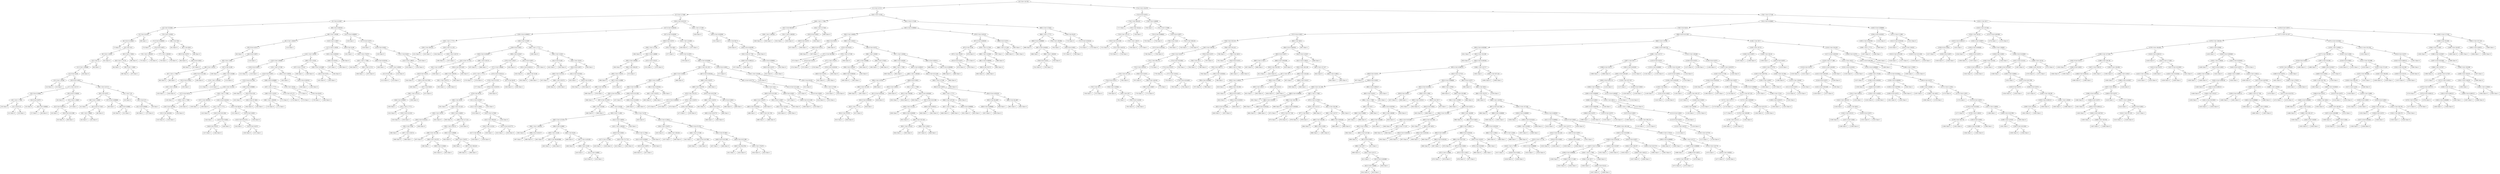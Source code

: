 digraph 18 {
    node [shape=ellipse]
    node [shape=ellipse]
    "(0) 3 Cut=119.762" -> "(1) 5 Cut=3.5712" [label="<"]
    node [shape=ellipse]
    "(0) 3 Cut=119.762" -> "(714) 3 Cut=134.979" [label=">="]
    node [shape=ellipse]
    "(1) 5 Cut=3.5712" -> "(2) 5 Cut=2.27469" [label="<"]
    node [shape=ellipse]
    "(1) 5 Cut=3.5712" -> "(545) 2 Cut=110.95" [label=">="]
    node [shape=ellipse]
    "(2) 5 Cut=2.27469" -> "(3) 3 Cut=42.9397" [label="<"]
    node [shape=ellipse]
    "(2) 5 Cut=2.27469" -> "(226) 4 Cut=0.031221" [label=">="]
    node [shape=ellipse]
    "(3) 3 Cut=42.9397" -> "(4) 3 Cut=25.6294" [label="<"]
    node [shape=ellipse]
    "(3) 3 Cut=42.9397" -> "(89) 4 Cut=0.092452" [label=">="]
    node [shape=ellipse]
    "(4) 3 Cut=25.6294" -> "(5) 3 Cut=24.0191" [label="<"]
    node [shape=ellipse]
    "(4) 3 Cut=25.6294" -> "(70) 5 Cut=1.91003" [label=">="]
    node [shape=ellipse]
    "(5) 3 Cut=24.0191" -> "(6) 4 Cut=0.216403" [label="<"]
    node [shape=box]
    "(5) 3 Cut=24.0191" -> "(69) Class=1 " [label=">="]
    node [shape=box]
    "(6) 4 Cut=0.216403" -> "(7) Class=0 " [label="<"]
    node [shape=ellipse]
    "(6) 4 Cut=0.216403" -> "(8) 2 Cut=16.5" [label=">="]
    node [shape=ellipse]
    "(8) 2 Cut=16.5" -> "(9) 5 Cut=1.53044" [label="<"]
    node [shape=ellipse]
    "(8) 2 Cut=16.5" -> "(62) 5 Cut=1.78264" [label=">="]
    node [shape=ellipse]
    "(9) 5 Cut=1.53044" -> "(10) 2 Cut=12" [label="<"]
    node [shape=box]
    "(9) 5 Cut=1.53044" -> "(61) Class=0 " [label=">="]
    node [shape=ellipse]
    "(10) 2 Cut=12" -> "(11) 5 Cut=1.393689" [label="<"]
    node [shape=box]
    "(10) 2 Cut=12" -> "(60) Class=1 " [label=">="]
    node [shape=ellipse]
    "(11) 5 Cut=1.393689" -> "(12) 0 Cut=2e-06" [label="<"]
    node [shape=box]
    "(11) 5 Cut=1.393689" -> "(59) Class=0 " [label=">="]
    node [shape=ellipse]
    "(12) 0 Cut=2e-06" -> "(13) 5 Cut=1.34246" [label="<"]
    node [shape=ellipse]
    "(12) 0 Cut=2e-06" -> "(16) 6 Cut=0.0625" [label=">="]
    node [shape=box]
    "(13) 5 Cut=1.34246" -> "(14) Class=0 " [label="<"]
    node [shape=box]
    "(13) 5 Cut=1.34246" -> "(15) Class=1 " [label=">="]
    node [shape=ellipse]
    "(16) 6 Cut=0.0625" -> "(17) 1 Cut=2.01717" [label="<"]
    node [shape=ellipse]
    "(16) 6 Cut=0.0625" -> "(38) 1 Cut=2.01717" [label=">="]
    node [shape=ellipse]
    "(17) 1 Cut=2.01717" -> "(18) 0 Cut=0.50882" [label="<"]
    node [shape=ellipse]
    "(17) 1 Cut=2.01717" -> "(29) 4 Cut=0.736268" [label=">="]
    node [shape=ellipse]
    "(18) 0 Cut=0.50882" -> "(19) 1 Cut=1.77085" [label="<"]
    node [shape=ellipse]
    "(18) 0 Cut=0.50882" -> "(24) 6 Cut=0.0375" [label=">="]
    node [shape=box]
    "(19) 1 Cut=1.77085" -> "(20) Class=0 " [label="<"]
    node [shape=ellipse]
    "(19) 1 Cut=1.77085" -> "(21) 2 Cut=8.75" [label=">="]
    node [shape=box]
    "(21) 2 Cut=8.75" -> "(22) Class=0 " [label="<"]
    node [shape=box]
    "(21) 2 Cut=8.75" -> "(23) Class=1 " [label=">="]
    node [shape=box]
    "(24) 6 Cut=0.0375" -> "(25) Class=0 " [label="<"]
    node [shape=ellipse]
    "(24) 6 Cut=0.0375" -> "(26) 3 Cut=5.98006" [label=">="]
    node [shape=box]
    "(26) 3 Cut=5.98006" -> "(27) Class=1 " [label="<"]
    node [shape=box]
    "(26) 3 Cut=5.98006" -> "(28) Class=0 " [label=">="]
    node [shape=box]
    "(29) 4 Cut=0.736268" -> "(30) Class=0 " [label="<"]
    node [shape=ellipse]
    "(29) 4 Cut=0.736268" -> "(31) 5 Cut=1.19492" [label=">="]
    node [shape=ellipse]
    "(31) 5 Cut=1.19492" -> "(32) 0 Cut=0.000115" [label="<"]
    node [shape=box]
    "(31) 5 Cut=1.19492" -> "(37) Class=1 " [label=">="]
    node [shape=box]
    "(32) 0 Cut=0.000115" -> "(33) Class=1 " [label="<"]
    node [shape=ellipse]
    "(32) 0 Cut=0.000115" -> "(34) 0 Cut=0.011398" [label=">="]
    node [shape=box]
    "(34) 0 Cut=0.011398" -> "(35) Class=0 " [label="<"]
    node [shape=box]
    "(34) 0 Cut=0.011398" -> "(36) Class=1 " [label=">="]
    node [shape=ellipse]
    "(38) 1 Cut=2.01717" -> "(39) 3 Cut=6.875" [label="<"]
    node [shape=ellipse]
    "(38) 1 Cut=2.01717" -> "(52) 2 Cut=7.45" [label=">="]
    node [shape=ellipse]
    "(39) 3 Cut=6.875" -> "(40) 5 Cut=1.19492" [label="<"]
    node [shape=ellipse]
    "(39) 3 Cut=6.875" -> "(47) 0 Cut=0.008909" [label=">="]
    node [shape=box]
    "(40) 5 Cut=1.19492" -> "(41) Class=1 " [label="<"]
    node [shape=ellipse]
    "(40) 5 Cut=1.19492" -> "(42) 4 Cut=0.772027" [label=">="]
    node [shape=ellipse]
    "(42) 4 Cut=0.772027" -> "(43) 1 Cut=1.38882" [label="<"]
    node [shape=box]
    "(42) 4 Cut=0.772027" -> "(46) Class=0 " [label=">="]
    node [shape=box]
    "(43) 1 Cut=1.38882" -> "(44) Class=1 " [label="<"]
    node [shape=box]
    "(43) 1 Cut=1.38882" -> "(45) Class=0 " [label=">="]
    node [shape=box]
    "(47) 0 Cut=0.008909" -> "(48) Class=1 " [label="<"]
    node [shape=ellipse]
    "(47) 0 Cut=0.008909" -> "(49) 0 Cut=0.50882" [label=">="]
    node [shape=box]
    "(49) 0 Cut=0.50882" -> "(50) Class=0 " [label="<"]
    node [shape=box]
    "(49) 0 Cut=0.50882" -> "(51) Class=1 " [label=">="]
    node [shape=box]
    "(52) 2 Cut=7.45" -> "(53) Class=0 " [label="<"]
    node [shape=ellipse]
    "(52) 2 Cut=7.45" -> "(54) 2 Cut=8.75" [label=">="]
    node [shape=ellipse]
    "(54) 2 Cut=8.75" -> "(55) 3 Cut=6.56939" [label="<"]
    node [shape=box]
    "(54) 2 Cut=8.75" -> "(58) Class=1 " [label=">="]
    node [shape=box]
    "(55) 3 Cut=6.56939" -> "(56) Class=1 " [label="<"]
    node [shape=box]
    "(55) 3 Cut=6.56939" -> "(57) Class=0 " [label=">="]
    node [shape=ellipse]
    "(62) 5 Cut=1.78264" -> "(63) 5 Cut=1.72179" [label="<"]
    node [shape=box]
    "(62) 5 Cut=1.78264" -> "(68) Class=0 " [label=">="]
    node [shape=box]
    "(63) 5 Cut=1.72179" -> "(64) Class=1 " [label="<"]
    node [shape=ellipse]
    "(63) 5 Cut=1.72179" -> "(65) 5 Cut=1.74063" [label=">="]
    node [shape=box]
    "(65) 5 Cut=1.74063" -> "(66) Class=0 " [label="<"]
    node [shape=box]
    "(65) 5 Cut=1.74063" -> "(67) Class=1 " [label=">="]
    node [shape=ellipse]
    "(70) 5 Cut=1.91003" -> "(71) 0 Cut=0.008935" [label="<"]
    node [shape=ellipse]
    "(70) 5 Cut=1.91003" -> "(80) 2 Cut=58.8" [label=">="]
    node [shape=box]
    "(71) 0 Cut=0.008935" -> "(72) Class=1 " [label="<"]
    node [shape=ellipse]
    "(71) 0 Cut=0.008935" -> "(73) 6 Cut=0.0875" [label=">="]
    node [shape=ellipse]
    "(73) 6 Cut=0.0875" -> "(74) 1 Cut=1.382029" [label="<"]
    node [shape=ellipse]
    "(73) 6 Cut=0.0875" -> "(77) 1 Cut=1.382029" [label=">="]
    node [shape=box]
    "(74) 1 Cut=1.382029" -> "(75) Class=1 " [label="<"]
    node [shape=box]
    "(74) 1 Cut=1.382029" -> "(76) Class=0 " [label=">="]
    node [shape=box]
    "(77) 1 Cut=1.382029" -> "(78) Class=1 " [label="<"]
    node [shape=box]
    "(77) 1 Cut=1.382029" -> "(79) Class=0 " [label=">="]
    node [shape=box]
    "(80) 2 Cut=58.8" -> "(81) Class=0 " [label="<"]
    node [shape=ellipse]
    "(80) 2 Cut=58.8" -> "(82) 2 Cut=68.9" [label=">="]
    node [shape=ellipse]
    "(82) 2 Cut=68.9" -> "(83) 6 Cut=0.0375" [label="<"]
    node [shape=box]
    "(82) 2 Cut=68.9" -> "(88) Class=0 " [label=">="]
    node [shape=box]
    "(83) 6 Cut=0.0375" -> "(84) Class=0 " [label="<"]
    node [shape=ellipse]
    "(83) 6 Cut=0.0375" -> "(85) 6 Cut=0.0625" [label=">="]
    node [shape=box]
    "(85) 6 Cut=0.0625" -> "(86) Class=1 " [label="<"]
    node [shape=box]
    "(85) 6 Cut=0.0625" -> "(87) Class=0 " [label=">="]
    node [shape=ellipse]
    "(89) 4 Cut=0.092452" -> "(90) 5 Cut=1.95308" [label="<"]
    node [shape=ellipse]
    "(89) 4 Cut=0.092452" -> "(215) 0 Cut=0.008935" [label=">="]
    node [shape=ellipse]
    "(90) 5 Cut=1.95308" -> "(91) 5 Cut=1.94523" [label="<"]
    node [shape=ellipse]
    "(90) 5 Cut=1.95308" -> "(116) 5 Cut=2.23837" [label=">="]
    node [shape=ellipse]
    "(91) 5 Cut=1.94523" -> "(92) 6 Cut=0.0375" [label="<"]
    node [shape=box]
    "(91) 5 Cut=1.94523" -> "(115) Class=1 " [label=">="]
    node [shape=box]
    "(92) 6 Cut=0.0375" -> "(93) Class=1 " [label="<"]
    node [shape=ellipse]
    "(92) 6 Cut=0.0375" -> "(94) 6 Cut=0.0875" [label=">="]
    node [shape=ellipse]
    "(94) 6 Cut=0.0875" -> "(95) 5 Cut=1.9361" [label="<"]
    node [shape=box]
    "(94) 6 Cut=0.0875" -> "(114) Class=1 " [label=">="]
    node [shape=ellipse]
    "(95) 5 Cut=1.9361" -> "(96) 5 Cut=1.92552" [label="<"]
    node [shape=ellipse]
    "(95) 5 Cut=1.9361" -> "(107) 0 Cut=2e-06" [label=">="]
    node [shape=ellipse]
    "(96) 5 Cut=1.92552" -> "(97) 1 Cut=1.77085" [label="<"]
    node [shape=ellipse]
    "(96) 5 Cut=1.92552" -> "(100) 0 Cut=0.511283" [label=">="]
    node [shape=box]
    "(97) 1 Cut=1.77085" -> "(98) Class=0 " [label="<"]
    node [shape=box]
    "(97) 1 Cut=1.77085" -> "(99) Class=1 " [label=">="]
    node [shape=ellipse]
    "(100) 0 Cut=0.511283" -> "(101) 6 Cut=0.0625" [label="<"]
    node [shape=box]
    "(100) 0 Cut=0.511283" -> "(106) Class=0 " [label=">="]
    node [shape=ellipse]
    "(101) 6 Cut=0.0625" -> "(102) 1 Cut=2.28556" [label="<"]
    node [shape=box]
    "(101) 6 Cut=0.0625" -> "(105) Class=1 " [label=">="]
    node [shape=box]
    "(102) 1 Cut=2.28556" -> "(103) Class=1 " [label="<"]
    node [shape=box]
    "(102) 1 Cut=2.28556" -> "(104) Class=0 " [label=">="]
    node [shape=box]
    "(107) 0 Cut=2e-06" -> "(108) Class=1 " [label="<"]
    node [shape=ellipse]
    "(107) 0 Cut=2e-06" -> "(109) 1 Cut=2.02489" [label=">="]
    node [shape=ellipse]
    "(109) 1 Cut=2.02489" -> "(110) 1 Cut=1.382029" [label="<"]
    node [shape=box]
    "(109) 1 Cut=2.02489" -> "(113) Class=0 " [label=">="]
    node [shape=box]
    "(110) 1 Cut=1.382029" -> "(111) Class=0 " [label="<"]
    node [shape=box]
    "(110) 1 Cut=1.382029" -> "(112) Class=1 " [label=">="]
    node [shape=ellipse]
    "(116) 5 Cut=2.23837" -> "(117) 5 Cut=2.19556" [label="<"]
    node [shape=ellipse]
    "(116) 5 Cut=2.23837" -> "(200) 0 Cut=2e-06" [label=">="]
    node [shape=ellipse]
    "(117) 5 Cut=2.19556" -> "(118) 1 Cut=2.28556" [label="<"]
    node [shape=ellipse]
    "(117) 5 Cut=2.19556" -> "(195) 4 Cut=0.062852" [label=">="]
    node [shape=ellipse]
    "(118) 1 Cut=2.28556" -> "(119) 5 Cut=2.00638" [label="<"]
    node [shape=ellipse]
    "(118) 1 Cut=2.28556" -> "(186) 2 Cut=110.95" [label=">="]
    node [shape=ellipse]
    "(119) 5 Cut=2.00638" -> "(120) 6 Cut=0.0625" [label="<"]
    node [shape=ellipse]
    "(119) 5 Cut=2.00638" -> "(123) 1 Cut=2.27106" [label=">="]
    node [shape=box]
    "(120) 6 Cut=0.0625" -> "(121) Class=0 " [label="<"]
    node [shape=box]
    "(120) 6 Cut=0.0625" -> "(122) Class=1 " [label=">="]
    node [shape=ellipse]
    "(123) 1 Cut=2.27106" -> "(124) 6 Cut=0.0875" [label="<"]
    node [shape=ellipse]
    "(123) 1 Cut=2.27106" -> "(181) 5 Cut=2.09762" [label=">="]
    node [shape=ellipse]
    "(124) 6 Cut=0.0875" -> "(125) 0 Cut=0.511283" [label="<"]
    node [shape=ellipse]
    "(124) 6 Cut=0.0875" -> "(166) 4 Cut=0.058892" [label=">="]
    node [shape=ellipse]
    "(125) 0 Cut=0.511283" -> "(126) 2 Cut=152.425" [label="<"]
    node [shape=ellipse]
    "(125) 0 Cut=0.511283" -> "(159) 4 Cut=0.058892" [label=">="]
    node [shape=ellipse]
    "(126) 2 Cut=152.425" -> "(127) 0 Cut=9e-05" [label="<"]
    node [shape=ellipse]
    "(126) 2 Cut=152.425" -> "(136) 1 Cut=1.77085" [label=">="]
    node [shape=box]
    "(127) 0 Cut=9e-05" -> "(128) Class=1 " [label="<"]
    node [shape=ellipse]
    "(127) 0 Cut=9e-05" -> "(129) 1 Cut=1.77085" [label=">="]
    node [shape=ellipse]
    "(129) 1 Cut=1.77085" -> "(130) 3 Cut=58.0334" [label="<"]
    node [shape=box]
    "(129) 1 Cut=1.77085" -> "(135) Class=0 " [label=">="]
    node [shape=ellipse]
    "(130) 3 Cut=58.0334" -> "(131) 3 Cut=49.9184" [label="<"]
    node [shape=box]
    "(130) 3 Cut=58.0334" -> "(134) Class=0 " [label=">="]
    node [shape=box]
    "(131) 3 Cut=49.9184" -> "(132) Class=0 " [label="<"]
    node [shape=box]
    "(131) 3 Cut=49.9184" -> "(133) Class=1 " [label=">="]
    node [shape=ellipse]
    "(136) 1 Cut=1.77085" -> "(137) 2 Cut=209.425" [label="<"]
    node [shape=ellipse]
    "(136) 1 Cut=1.77085" -> "(140) 4 Cut=0.043241" [label=">="]
    node [shape=box]
    "(137) 2 Cut=209.425" -> "(138) Class=1 " [label="<"]
    node [shape=box]
    "(137) 2 Cut=209.425" -> "(139) Class=0 " [label=">="]
    node [shape=ellipse]
    "(140) 4 Cut=0.043241" -> "(141) 1 Cut=1.77771" [label="<"]
    node [shape=ellipse]
    "(140) 4 Cut=0.043241" -> "(150) 0 Cut=9e-05" [label=">="]
    node [shape=box]
    "(141) 1 Cut=1.77771" -> "(142) Class=0 " [label="<"]
    node [shape=ellipse]
    "(141) 1 Cut=1.77771" -> "(143) 0 Cut=0.011284" [label=">="]
    node [shape=box]
    "(143) 0 Cut=0.011284" -> "(144) Class=1 " [label="<"]
    node [shape=ellipse]
    "(143) 0 Cut=0.011284" -> "(145) 6 Cut=0.0625" [label=">="]
    node [shape=ellipse]
    "(145) 6 Cut=0.0625" -> "(146) 6 Cut=0.0375" [label="<"]
    node [shape=box]
    "(145) 6 Cut=0.0625" -> "(149) Class=1 " [label=">="]
    node [shape=box]
    "(146) 6 Cut=0.0375" -> "(147) Class=1 " [label="<"]
    node [shape=box]
    "(146) 6 Cut=0.0375" -> "(148) Class=0 " [label=">="]
    node [shape=box]
    "(150) 0 Cut=9e-05" -> "(151) Class=0 " [label="<"]
    node [shape=ellipse]
    "(150) 0 Cut=9e-05" -> "(152) 6 Cut=0.0625" [label=">="]
    node [shape=ellipse]
    "(152) 6 Cut=0.0625" -> "(153) 0 Cut=0.011372" [label="<"]
    node [shape=box]
    "(152) 6 Cut=0.0625" -> "(158) Class=0 " [label=">="]
    node [shape=box]
    "(153) 0 Cut=0.011372" -> "(154) Class=1 " [label="<"]
    node [shape=ellipse]
    "(153) 0 Cut=0.011372" -> "(155) 6 Cut=0.0375" [label=">="]
    node [shape=box]
    "(155) 6 Cut=0.0375" -> "(156) Class=0 " [label="<"]
    node [shape=box]
    "(155) 6 Cut=0.0375" -> "(157) Class=1 " [label=">="]
    node [shape=box]
    "(159) 4 Cut=0.058892" -> "(160) Class=0 " [label="<"]
    node [shape=ellipse]
    "(159) 4 Cut=0.058892" -> "(161) 6 Cut=0.05" [label=">="]
    node [shape=box]
    "(161) 6 Cut=0.05" -> "(162) Class=1 " [label="<"]
    node [shape=ellipse]
    "(161) 6 Cut=0.05" -> "(163) 3 Cut=67.5834" [label=">="]
    node [shape=box]
    "(163) 3 Cut=67.5834" -> "(164) Class=0 " [label="<"]
    node [shape=box]
    "(163) 3 Cut=67.5834" -> "(165) Class=1 " [label=">="]
    node [shape=ellipse]
    "(166) 4 Cut=0.058892" -> "(167) 1 Cut=1.77771" [label="<"]
    node [shape=ellipse]
    "(166) 4 Cut=0.058892" -> "(176) 2 Cut=130.05" [label=">="]
    node [shape=ellipse]
    "(167) 1 Cut=1.77771" -> "(168) 5 Cut=2.10153" [label="<"]
    node [shape=ellipse]
    "(167) 1 Cut=1.77771" -> "(173) 3 Cut=107.271" [label=">="]
    node [shape=ellipse]
    "(168) 5 Cut=2.10153" -> "(169) 1 Cut=1.382029" [label="<"]
    node [shape=box]
    "(168) 5 Cut=2.10153" -> "(172) Class=0 " [label=">="]
    node [shape=box]
    "(169) 1 Cut=1.382029" -> "(170) Class=0 " [label="<"]
    node [shape=box]
    "(169) 1 Cut=1.382029" -> "(171) Class=1 " [label=">="]
    node [shape=box]
    "(173) 3 Cut=107.271" -> "(174) Class=0 " [label="<"]
    node [shape=box]
    "(173) 3 Cut=107.271" -> "(175) Class=1 " [label=">="]
    node [shape=box]
    "(176) 2 Cut=130.05" -> "(177) Class=0 " [label="<"]
    node [shape=ellipse]
    "(176) 2 Cut=130.05" -> "(178) 0 Cut=9e-05" [label=">="]
    node [shape=box]
    "(178) 0 Cut=9e-05" -> "(179) Class=1 " [label="<"]
    node [shape=box]
    "(178) 0 Cut=9e-05" -> "(180) Class=0 " [label=">="]
    node [shape=box]
    "(181) 5 Cut=2.09762" -> "(182) Class=1 " [label="<"]
    node [shape=ellipse]
    "(181) 5 Cut=2.09762" -> "(183) 4 Cut=0.043241" [label=">="]
    node [shape=box]
    "(183) 4 Cut=0.043241" -> "(184) Class=1 " [label="<"]
    node [shape=box]
    "(183) 4 Cut=0.043241" -> "(185) Class=0 " [label=">="]
    node [shape=ellipse]
    "(186) 2 Cut=110.95" -> "(187) 5 Cut=2.12141" [label="<"]
    node [shape=ellipse]
    "(186) 2 Cut=110.95" -> "(190) 5 Cut=2.013469" [label=">="]
    node [shape=box]
    "(187) 5 Cut=2.12141" -> "(188) Class=1 " [label="<"]
    node [shape=box]
    "(187) 5 Cut=2.12141" -> "(189) Class=0 " [label=">="]
    node [shape=ellipse]
    "(190) 5 Cut=2.013469" -> "(191) 6 Cut=0.075" [label="<"]
    node [shape=box]
    "(190) 5 Cut=2.013469" -> "(194) Class=0 " [label=">="]
    node [shape=box]
    "(191) 6 Cut=0.075" -> "(192) Class=0 " [label="<"]
    node [shape=box]
    "(191) 6 Cut=0.075" -> "(193) Class=1 " [label=">="]
    node [shape=ellipse]
    "(195) 4 Cut=0.062852" -> "(196) 0 Cut=9e-05" [label="<"]
    node [shape=box]
    "(195) 4 Cut=0.062852" -> "(199) Class=0 " [label=">="]
    node [shape=box]
    "(196) 0 Cut=9e-05" -> "(197) Class=1 " [label="<"]
    node [shape=box]
    "(196) 0 Cut=9e-05" -> "(198) Class=0 " [label=">="]
    node [shape=box]
    "(200) 0 Cut=2e-06" -> "(201) Class=1 " [label="<"]
    node [shape=ellipse]
    "(200) 0 Cut=2e-06" -> "(202) 2 Cut=178.675" [label=">="]
    node [shape=ellipse]
    "(202) 2 Cut=178.675" -> "(203) 1 Cut=1.77085" [label="<"]
    node [shape=ellipse]
    "(202) 2 Cut=178.675" -> "(208) 0 Cut=0.020104" [label=">="]
    node [shape=box]
    "(203) 1 Cut=1.77085" -> "(204) Class=0 " [label="<"]
    node [shape=ellipse]
    "(203) 1 Cut=1.77085" -> "(205) 1 Cut=2.2712" [label=">="]
    node [shape=box]
    "(205) 1 Cut=2.2712" -> "(206) Class=1 " [label="<"]
    node [shape=box]
    "(205) 1 Cut=2.2712" -> "(207) Class=0 " [label=">="]
    node [shape=box]
    "(208) 0 Cut=0.020104" -> "(209) Class=1 " [label="<"]
    node [shape=ellipse]
    "(208) 0 Cut=0.020104" -> "(210) 1 Cut=1.62835" [label=">="]
    node [shape=ellipse]
    "(210) 1 Cut=1.62835" -> "(211) 6 Cut=0.05" [label="<"]
    node [shape=box]
    "(210) 1 Cut=1.62835" -> "(214) Class=0 " [label=">="]
    node [shape=box]
    "(211) 6 Cut=0.05" -> "(212) Class=0 " [label="<"]
    node [shape=box]
    "(211) 6 Cut=0.05" -> "(213) Class=1 " [label=">="]
    node [shape=box]
    "(215) 0 Cut=0.008935" -> "(216) Class=1 " [label="<"]
    node [shape=ellipse]
    "(215) 0 Cut=0.008935" -> "(217) 6 Cut=0.0375" [label=">="]
    node [shape=box]
    "(217) 6 Cut=0.0375" -> "(218) Class=1 " [label="<"]
    node [shape=ellipse]
    "(217) 6 Cut=0.0375" -> "(219) 6 Cut=0.0625" [label=">="]
    node [shape=box]
    "(219) 6 Cut=0.0625" -> "(220) Class=0 " [label="<"]
    node [shape=ellipse]
    "(219) 6 Cut=0.0625" -> "(221) 2 Cut=94.65" [label=">="]
    node [shape=ellipse]
    "(221) 2 Cut=94.65" -> "(222) 5 Cut=1.96557" [label="<"]
    node [shape=box]
    "(221) 2 Cut=94.65" -> "(225) Class=1 " [label=">="]
    node [shape=box]
    "(222) 5 Cut=1.96557" -> "(223) Class=1 " [label="<"]
    node [shape=box]
    "(222) 5 Cut=1.96557" -> "(224) Class=0 " [label=">="]
    node [shape=ellipse]
    "(226) 4 Cut=0.031221" -> "(227) 0 Cut=0.000203" [label="<"]
    node [shape=ellipse]
    "(226) 4 Cut=0.031221" -> "(528) 1 Cut=2.27106" [label=">="]
    node [shape=ellipse]
    "(227) 0 Cut=0.000203" -> "(228) 4 Cut=0.009923" [label="<"]
    node [shape=ellipse]
    "(227) 0 Cut=0.000203" -> "(357) 4 Cut=0.030562" [label=">="]
    node [shape=ellipse]
    "(228) 4 Cut=0.009923" -> "(229) 1 Cut=1.77771" [label="<"]
    node [shape=ellipse]
    "(228) 4 Cut=0.009923" -> "(238) 5 Cut=3.51087" [label=">="]
    node [shape=ellipse]
    "(229) 1 Cut=1.77771" -> "(230) 2 Cut=209.425" [label="<"]
    node [shape=ellipse]
    "(229) 1 Cut=1.77771" -> "(233) 3 Cut=111.223" [label=">="]
    node [shape=box]
    "(230) 2 Cut=209.425" -> "(231) Class=0 " [label="<"]
    node [shape=box]
    "(230) 2 Cut=209.425" -> "(232) Class=1 " [label=">="]
    node [shape=box]
    "(233) 3 Cut=111.223" -> "(234) Class=0 " [label="<"]
    node [shape=ellipse]
    "(233) 3 Cut=111.223" -> "(235) 1 Cut=2.03174" [label=">="]
    node [shape=box]
    "(235) 1 Cut=2.03174" -> "(236) Class=0 " [label="<"]
    node [shape=box]
    "(235) 1 Cut=2.03174" -> "(237) Class=1 " [label=">="]
    node [shape=ellipse]
    "(238) 5 Cut=3.51087" -> "(239) 6 Cut=0.0625" [label="<"]
    node [shape=ellipse]
    "(238) 5 Cut=3.51087" -> "(338) 1 Cut=1.77771" [label=">="]
    node [shape=ellipse]
    "(239) 6 Cut=0.0625" -> "(240) 4 Cut=0.028459" [label="<"]
    node [shape=ellipse]
    "(239) 6 Cut=0.0625" -> "(269) 4 Cut=0.02457" [label=">="]
    node [shape=ellipse]
    "(240) 4 Cut=0.028459" -> "(241) 3 Cut=70.7314" [label="<"]
    node [shape=ellipse]
    "(240) 4 Cut=0.028459" -> "(266) 1 Cut=2.03174" [label=">="]
    node [shape=ellipse]
    "(241) 3 Cut=70.7314" -> "(242) 2 Cut=110.95" [label="<"]
    node [shape=ellipse]
    "(241) 3 Cut=70.7314" -> "(259) 4 Cut=0.011453" [label=">="]
    node [shape=ellipse]
    "(242) 2 Cut=110.95" -> "(243) 6 Cut=0.0375" [label="<"]
    node [shape=box]
    "(242) 2 Cut=110.95" -> "(258) Class=1 " [label=">="]
    node [shape=box]
    "(243) 6 Cut=0.0375" -> "(244) Class=0 " [label="<"]
    node [shape=ellipse]
    "(243) 6 Cut=0.0375" -> "(245) 4 Cut=0.017003" [label=">="]
    node [shape=box]
    "(245) 4 Cut=0.017003" -> "(246) Class=1 " [label="<"]
    node [shape=ellipse]
    "(245) 4 Cut=0.017003" -> "(247) 2 Cut=94.65" [label=">="]
    node [shape=ellipse]
    "(247) 2 Cut=94.65" -> "(248) 1 Cut=2.03174" [label="<"]
    node [shape=box]
    "(247) 2 Cut=94.65" -> "(257) Class=0 " [label=">="]
    node [shape=ellipse]
    "(248) 1 Cut=2.03174" -> "(249) 3 Cut=50.9952" [label="<"]
    node [shape=box]
    "(248) 1 Cut=2.03174" -> "(256) Class=0 " [label=">="]
    node [shape=box]
    "(249) 3 Cut=50.9952" -> "(250) Class=1 " [label="<"]
    node [shape=ellipse]
    "(249) 3 Cut=50.9952" -> "(251) 1 Cut=1.77771" [label=">="]
    node [shape=box]
    "(251) 1 Cut=1.77771" -> "(252) Class=0 " [label="<"]
    node [shape=ellipse]
    "(251) 1 Cut=1.77771" -> "(253) 3 Cut=52.5223" [label=">="]
    node [shape=box]
    "(253) 3 Cut=52.5223" -> "(254) Class=0 " [label="<"]
    node [shape=box]
    "(253) 3 Cut=52.5223" -> "(255) Class=1 " [label=">="]
    node [shape=ellipse]
    "(259) 4 Cut=0.011453" -> "(260) 3 Cut=109.978" [label="<"]
    node [shape=box]
    "(259) 4 Cut=0.011453" -> "(265) Class=0 " [label=">="]
    node [shape=ellipse]
    "(260) 3 Cut=109.978" -> "(261) 1 Cut=2.03174" [label="<"]
    node [shape=box]
    "(260) 3 Cut=109.978" -> "(264) Class=0 " [label=">="]
    node [shape=box]
    "(261) 1 Cut=2.03174" -> "(262) Class=1 " [label="<"]
    node [shape=box]
    "(261) 1 Cut=2.03174" -> "(263) Class=0 " [label=">="]
    node [shape=box]
    "(266) 1 Cut=2.03174" -> "(267) Class=0 " [label="<"]
    node [shape=box]
    "(266) 1 Cut=2.03174" -> "(268) Class=1 " [label=">="]
    node [shape=ellipse]
    "(269) 4 Cut=0.02457" -> "(270) 5 Cut=3.50477" [label="<"]
    node [shape=ellipse]
    "(269) 4 Cut=0.02457" -> "(331) 6 Cut=0.0875" [label=">="]
    node [shape=ellipse]
    "(270) 5 Cut=3.50477" -> "(271) 5 Cut=2.88404" [label="<"]
    node [shape=box]
    "(270) 5 Cut=3.50477" -> "(330) Class=0 " [label=">="]
    node [shape=ellipse]
    "(271) 5 Cut=2.88404" -> "(272) 1 Cut=1.77771" [label="<"]
    node [shape=ellipse]
    "(271) 5 Cut=2.88404" -> "(275) 4 Cut=0.024114" [label=">="]
    node [shape=box]
    "(272) 1 Cut=1.77771" -> "(273) Class=1 " [label="<"]
    node [shape=box]
    "(272) 1 Cut=1.77771" -> "(274) Class=0 " [label=">="]
    node [shape=ellipse]
    "(275) 4 Cut=0.024114" -> "(276) 3 Cut=52.5223" [label="<"]
    node [shape=ellipse]
    "(275) 4 Cut=0.024114" -> "(327) 0 Cut=9e-05" [label=">="]
    node [shape=box]
    "(276) 3 Cut=52.5223" -> "(277) Class=0 " [label="<"]
    node [shape=ellipse]
    "(276) 3 Cut=52.5223" -> "(278) 4 Cut=0.023574" [label=">="]
    node [shape=ellipse]
    "(278) 4 Cut=0.023574" -> "(279) 0 Cut=9e-05" [label="<"]
    node [shape=box]
    "(278) 4 Cut=0.023574" -> "(326) Class=0 " [label=">="]
    node [shape=ellipse]
    "(279) 0 Cut=9e-05" -> "(280) 2 Cut=94.65" [label="<"]
    node [shape=ellipse]
    "(279) 0 Cut=9e-05" -> "(311) 4 Cut=0.02307" [label=">="]
    node [shape=box]
    "(280) 2 Cut=94.65" -> "(281) Class=1 " [label="<"]
    node [shape=ellipse]
    "(280) 2 Cut=94.65" -> "(282) 2 Cut=152.425" [label=">="]
    node [shape=ellipse]
    "(282) 2 Cut=152.425" -> "(283) 2 Cut=130.05" [label="<"]
    node [shape=ellipse]
    "(282) 2 Cut=152.425" -> "(292) 5 Cut=3.04955" [label=">="]
    node [shape=ellipse]
    "(283) 2 Cut=130.05" -> "(284) 4 Cut=0.018141" [label="<"]
    node [shape=box]
    "(283) 2 Cut=130.05" -> "(291) Class=0 " [label=">="]
    node [shape=ellipse]
    "(284) 4 Cut=0.018141" -> "(285) 5 Cut=3.436" [label="<"]
    node [shape=box]
    "(284) 4 Cut=0.018141" -> "(290) Class=0 " [label=">="]
    node [shape=box]
    "(285) 5 Cut=3.436" -> "(286) Class=1 " [label="<"]
    node [shape=ellipse]
    "(285) 5 Cut=3.436" -> "(287) 1 Cut=2.03174" [label=">="]
    node [shape=box]
    "(287) 1 Cut=2.03174" -> "(288) Class=0 " [label="<"]
    node [shape=box]
    "(287) 1 Cut=2.03174" -> "(289) Class=1 " [label=">="]
    node [shape=box]
    "(292) 5 Cut=3.04955" -> "(293) Class=0 " [label="<"]
    node [shape=ellipse]
    "(292) 5 Cut=3.04955" -> "(294) 3 Cut=117.215" [label=">="]
    node [shape=ellipse]
    "(294) 3 Cut=117.215" -> "(295) 1 Cut=2.03174" [label="<"]
    node [shape=box]
    "(294) 3 Cut=117.215" -> "(310) Class=0 " [label=">="]
    node [shape=ellipse]
    "(295) 1 Cut=2.03174" -> "(296) 3 Cut=101.109" [label="<"]
    node [shape=ellipse]
    "(295) 1 Cut=2.03174" -> "(303) 5 Cut=3.09389" [label=">="]
    node [shape=box]
    "(296) 3 Cut=101.109" -> "(297) Class=0 " [label="<"]
    node [shape=ellipse]
    "(296) 3 Cut=101.109" -> "(298) 3 Cut=116.576" [label=">="]
    node [shape=box]
    "(298) 3 Cut=116.576" -> "(299) Class=1 " [label="<"]
    node [shape=ellipse]
    "(298) 3 Cut=116.576" -> "(300) 5 Cut=3.20346" [label=">="]
    node [shape=box]
    "(300) 5 Cut=3.20346" -> "(301) Class=0 " [label="<"]
    node [shape=box]
    "(300) 5 Cut=3.20346" -> "(302) Class=1 " [label=">="]
    node [shape=box]
    "(303) 5 Cut=3.09389" -> "(304) Class=0 " [label="<"]
    node [shape=ellipse]
    "(303) 5 Cut=3.09389" -> "(305) 2 Cut=178.675" [label=">="]
    node [shape=box]
    "(305) 2 Cut=178.675" -> "(306) Class=1 " [label="<"]
    node [shape=ellipse]
    "(305) 2 Cut=178.675" -> "(307) 2 Cut=209.425" [label=">="]
    node [shape=box]
    "(307) 2 Cut=209.425" -> "(308) Class=0 " [label="<"]
    node [shape=box]
    "(307) 2 Cut=209.425" -> "(309) Class=1 " [label=">="]
    node [shape=ellipse]
    "(311) 4 Cut=0.02307" -> "(312) 5 Cut=3.19042" [label="<"]
    node [shape=box]
    "(311) 4 Cut=0.02307" -> "(325) Class=1 " [label=">="]
    node [shape=box]
    "(312) 5 Cut=3.19042" -> "(313) Class=0 " [label="<"]
    node [shape=ellipse]
    "(312) 5 Cut=3.19042" -> "(314) 5 Cut=3.37063" [label=">="]
    node [shape=ellipse]
    "(314) 5 Cut=3.37063" -> "(315) 2 Cut=209.425" [label="<"]
    node [shape=box]
    "(314) 5 Cut=3.37063" -> "(324) Class=0 " [label=">="]
    node [shape=ellipse]
    "(315) 2 Cut=209.425" -> "(316) 5 Cut=3.31324" [label="<"]
    node [shape=ellipse]
    "(315) 2 Cut=209.425" -> "(321) 4 Cut=0.013773" [label=">="]
    node [shape=ellipse]
    "(316) 5 Cut=3.31324" -> "(317) 3 Cut=86.578" [label="<"]
    node [shape=box]
    "(316) 5 Cut=3.31324" -> "(320) Class=1 " [label=">="]
    node [shape=box]
    "(317) 3 Cut=86.578" -> "(318) Class=1 " [label="<"]
    node [shape=box]
    "(317) 3 Cut=86.578" -> "(319) Class=0 " [label=">="]
    node [shape=box]
    "(321) 4 Cut=0.013773" -> "(322) Class=1 " [label="<"]
    node [shape=box]
    "(321) 4 Cut=0.013773" -> "(323) Class=0 " [label=">="]
    node [shape=box]
    "(327) 0 Cut=9e-05" -> "(328) Class=0 " [label="<"]
    node [shape=box]
    "(327) 0 Cut=9e-05" -> "(329) Class=1 " [label=">="]
    node [shape=ellipse]
    "(331) 6 Cut=0.0875" -> "(332) 4 Cut=0.028114" [label="<"]
    node [shape=box]
    "(331) 6 Cut=0.0875" -> "(337) Class=0 " [label=">="]
    node [shape=box]
    "(332) 4 Cut=0.028114" -> "(333) Class=0 " [label="<"]
    node [shape=ellipse]
    "(332) 4 Cut=0.028114" -> "(334) 0 Cut=2e-06" [label=">="]
    node [shape=box]
    "(334) 0 Cut=2e-06" -> "(335) Class=0 " [label="<"]
    node [shape=box]
    "(334) 0 Cut=2e-06" -> "(336) Class=1 " [label=">="]
    node [shape=box]
    "(338) 1 Cut=1.77771" -> "(339) Class=0 " [label="<"]
    node [shape=ellipse]
    "(338) 1 Cut=1.77771" -> "(340) 2 Cut=110.95" [label=">="]
    node [shape=ellipse]
    "(340) 2 Cut=110.95" -> "(341) 0 Cut=2e-06" [label="<"]
    node [shape=ellipse]
    "(340) 2 Cut=110.95" -> "(344) 2 Cut=130.05" [label=">="]
    node [shape=box]
    "(341) 0 Cut=2e-06" -> "(342) Class=1 " [label="<"]
    node [shape=box]
    "(341) 0 Cut=2e-06" -> "(343) Class=0 " [label=">="]
    node [shape=ellipse]
    "(344) 2 Cut=130.05" -> "(345) 6 Cut=0.0875" [label="<"]
    node [shape=box]
    "(344) 2 Cut=130.05" -> "(356) Class=1 " [label=">="]
    node [shape=ellipse]
    "(345) 6 Cut=0.0875" -> "(346) 5 Cut=3.53716" [label="<"]
    node [shape=ellipse]
    "(345) 6 Cut=0.0875" -> "(351) 4 Cut=0.012631" [label=">="]
    node [shape=box]
    "(346) 5 Cut=3.53716" -> "(347) Class=1 " [label="<"]
    node [shape=ellipse]
    "(346) 5 Cut=3.53716" -> "(348) 1 Cut=2.03174" [label=">="]
    node [shape=box]
    "(348) 1 Cut=2.03174" -> "(349) Class=0 " [label="<"]
    node [shape=box]
    "(348) 1 Cut=2.03174" -> "(350) Class=1 " [label=">="]
    node [shape=box]
    "(351) 4 Cut=0.012631" -> "(352) Class=1 " [label="<"]
    node [shape=ellipse]
    "(351) 4 Cut=0.012631" -> "(353) 0 Cut=2e-06" [label=">="]
    node [shape=box]
    "(353) 0 Cut=2e-06" -> "(354) Class=1 " [label="<"]
    node [shape=box]
    "(353) 0 Cut=2e-06" -> "(355) Class=0 " [label=">="]
    node [shape=ellipse]
    "(357) 4 Cut=0.030562" -> "(358) 6 Cut=0.0375" [label="<"]
    node [shape=ellipse]
    "(357) 4 Cut=0.030562" -> "(525) 1 Cut=2.01038" [label=">="]
    node [shape=ellipse]
    "(358) 6 Cut=0.0375" -> "(359) 1 Cut=2.27106" [label="<"]
    node [shape=ellipse]
    "(358) 6 Cut=0.0375" -> "(376) 2 Cut=68.9" [label=">="]
    node [shape=box]
    "(359) 1 Cut=2.27106" -> "(360) Class=0 " [label="<"]
    node [shape=ellipse]
    "(359) 1 Cut=2.27106" -> "(361) 5 Cut=3.46869" [label=">="]
    node [shape=ellipse]
    "(361) 5 Cut=3.46869" -> "(362) 5 Cut=3.09506" [label="<"]
    node [shape=ellipse]
    "(361) 5 Cut=3.46869" -> "(373) 5 Cut=3.53137" [label=">="]
    node [shape=box]
    "(362) 5 Cut=3.09506" -> "(363) Class=1 " [label="<"]
    node [shape=ellipse]
    "(362) 5 Cut=3.09506" -> "(364) 2 Cut=209.425" [label=">="]
    node [shape=ellipse]
    "(364) 2 Cut=209.425" -> "(365) 2 Cut=178.675" [label="<"]
    node [shape=box]
    "(364) 2 Cut=209.425" -> "(372) Class=1 " [label=">="]
    node [shape=box]
    "(365) 2 Cut=178.675" -> "(366) Class=0 " [label="<"]
    node [shape=ellipse]
    "(365) 2 Cut=178.675" -> "(367) 5 Cut=3.42686" [label=">="]
    node [shape=ellipse]
    "(367) 5 Cut=3.42686" -> "(368) 3 Cut=100.784" [label="<"]
    node [shape=box]
    "(367) 5 Cut=3.42686" -> "(371) Class=0 " [label=">="]
    node [shape=box]
    "(368) 3 Cut=100.784" -> "(369) Class=0 " [label="<"]
    node [shape=box]
    "(368) 3 Cut=100.784" -> "(370) Class=1 " [label=">="]
    node [shape=box]
    "(373) 5 Cut=3.53137" -> "(374) Class=1 " [label="<"]
    node [shape=box]
    "(373) 5 Cut=3.53137" -> "(375) Class=0 " [label=">="]
    node [shape=box]
    "(376) 2 Cut=68.9" -> "(377) Class=1 " [label="<"]
    node [shape=ellipse]
    "(376) 2 Cut=68.9" -> "(378) 3 Cut=51.0079" [label=">="]
    node [shape=box]
    "(378) 3 Cut=51.0079" -> "(379) Class=0 " [label="<"]
    node [shape=ellipse]
    "(378) 3 Cut=51.0079" -> "(380) 4 Cut=0.024569" [label=">="]
    node [shape=ellipse]
    "(380) 4 Cut=0.024569" -> "(381) 3 Cut=101.155" [label="<"]
    node [shape=ellipse]
    "(380) 4 Cut=0.024569" -> "(516) 6 Cut=0.0625" [label=">="]
    node [shape=ellipse]
    "(381) 3 Cut=101.155" -> "(382) 5 Cut=3.55654" [label="<"]
    node [shape=ellipse]
    "(381) 3 Cut=101.155" -> "(467) 0 Cut=0.020104" [label=">="]
    node [shape=ellipse]
    "(382) 5 Cut=3.55654" -> "(383) 5 Cut=3.54922" [label="<"]
    node [shape=box]
    "(382) 5 Cut=3.55654" -> "(466) Class=0 " [label=">="]
    node [shape=ellipse]
    "(383) 5 Cut=3.54922" -> "(384) 5 Cut=3.52496" [label="<"]
    node [shape=ellipse]
    "(383) 5 Cut=3.54922" -> "(461) 0 Cut=0.020104" [label=">="]
    node [shape=ellipse]
    "(384) 5 Cut=3.52496" -> "(385) 4 Cut=0.012405" [label="<"]
    node [shape=ellipse]
    "(384) 5 Cut=3.52496" -> "(456) 0 Cut=0.511283" [label=">="]
    node [shape=box]
    "(385) 4 Cut=0.012405" -> "(386) Class=1 " [label="<"]
    node [shape=ellipse]
    "(385) 4 Cut=0.012405" -> "(387) 3 Cut=52.5223" [label=">="]
    node [shape=ellipse]
    "(387) 3 Cut=52.5223" -> "(388) 1 Cut=2.01038" [label="<"]
    node [shape=ellipse]
    "(387) 3 Cut=52.5223" -> "(391) 1 Cut=2.01038" [label=">="]
    node [shape=box]
    "(388) 1 Cut=2.01038" -> "(389) Class=0 " [label="<"]
    node [shape=box]
    "(388) 1 Cut=2.01038" -> "(390) Class=1 " [label=">="]
    node [shape=ellipse]
    "(391) 1 Cut=2.01038" -> "(392) 3 Cut=71.4361" [label="<"]
    node [shape=ellipse]
    "(391) 1 Cut=2.01038" -> "(431) 3 Cut=74.576" [label=">="]
    node [shape=ellipse]
    "(392) 3 Cut=71.4361" -> "(393) 5 Cut=3.37479" [label="<"]
    node [shape=ellipse]
    "(392) 3 Cut=71.4361" -> "(414) 5 Cut=3.46502" [label=">="]
    node [shape=ellipse]
    "(393) 5 Cut=3.37479" -> "(394) 1 Cut=1.382029" [label="<"]
    node [shape=ellipse]
    "(393) 5 Cut=3.37479" -> "(399) 0 Cut=0.50882" [label=">="]
    node [shape=box]
    "(394) 1 Cut=1.382029" -> "(395) Class=0 " [label="<"]
    node [shape=ellipse]
    "(394) 1 Cut=1.382029" -> "(396) 4 Cut=0.022277" [label=">="]
    node [shape=box]
    "(396) 4 Cut=0.022277" -> "(397) Class=1 " [label="<"]
    node [shape=box]
    "(396) 4 Cut=0.022277" -> "(398) Class=0 " [label=">="]
    node [shape=ellipse]
    "(399) 0 Cut=0.50882" -> "(400) 2 Cut=110.95" [label="<"]
    node [shape=ellipse]
    "(399) 0 Cut=0.50882" -> "(405) 2 Cut=94.65" [label=">="]
    node [shape=box]
    "(400) 2 Cut=110.95" -> "(401) Class=0 " [label="<"]
    node [shape=ellipse]
    "(400) 2 Cut=110.95" -> "(402) 3 Cut=66.602999" [label=">="]
    node [shape=box]
    "(402) 3 Cut=66.602999" -> "(403) Class=1 " [label="<"]
    node [shape=box]
    "(402) 3 Cut=66.602999" -> "(404) Class=0 " [label=">="]
    node [shape=box]
    "(405) 2 Cut=94.65" -> "(406) Class=0 " [label="<"]
    node [shape=ellipse]
    "(405) 2 Cut=94.65" -> "(407) 5 Cut=3.424109" [label=">="]
    node [shape=box]
    "(407) 5 Cut=3.424109" -> "(408) Class=0 " [label="<"]
    node [shape=ellipse]
    "(407) 5 Cut=3.424109" -> "(409) 2 Cut=110.95" [label=">="]
    node [shape=box]
    "(409) 2 Cut=110.95" -> "(410) Class=1 " [label="<"]
    node [shape=ellipse]
    "(409) 2 Cut=110.95" -> "(411) 5 Cut=3.48991" [label=">="]
    node [shape=box]
    "(411) 5 Cut=3.48991" -> "(412) Class=0 " [label="<"]
    node [shape=box]
    "(411) 5 Cut=3.48991" -> "(413) Class=1 " [label=">="]
    node [shape=ellipse]
    "(414) 5 Cut=3.46502" -> "(415) 1 Cut=1.382029" [label="<"]
    node [shape=box]
    "(414) 5 Cut=3.46502" -> "(430) Class=1 " [label=">="]
    node [shape=ellipse]
    "(415) 1 Cut=1.382029" -> "(416) 6 Cut=0.0625" [label="<"]
    node [shape=ellipse]
    "(415) 1 Cut=1.382029" -> "(423) 5 Cut=3.17644" [label=">="]
    node [shape=ellipse]
    "(416) 6 Cut=0.0625" -> "(417) 5 Cut=3.37063" [label="<"]
    node [shape=ellipse]
    "(416) 6 Cut=0.0625" -> "(420) 3 Cut=75.7723" [label=">="]
    node [shape=box]
    "(417) 5 Cut=3.37063" -> "(418) Class=1 " [label="<"]
    node [shape=box]
    "(417) 5 Cut=3.37063" -> "(419) Class=0 " [label=">="]
    node [shape=box]
    "(420) 3 Cut=75.7723" -> "(421) Class=1 " [label="<"]
    node [shape=box]
    "(420) 3 Cut=75.7723" -> "(422) Class=0 " [label=">="]
    node [shape=ellipse]
    "(423) 5 Cut=3.17644" -> "(424) 4 Cut=0.020841" [label="<"]
    node [shape=box]
    "(423) 5 Cut=3.17644" -> "(429) Class=0 " [label=">="]
    node [shape=ellipse]
    "(424) 4 Cut=0.020841" -> "(425) 6 Cut=0.0875" [label="<"]
    node [shape=box]
    "(424) 4 Cut=0.020841" -> "(428) Class=0 " [label=">="]
    node [shape=box]
    "(425) 6 Cut=0.0875" -> "(426) Class=0 " [label="<"]
    node [shape=box]
    "(425) 6 Cut=0.0875" -> "(427) Class=1 " [label=">="]
    node [shape=box]
    "(431) 3 Cut=74.576" -> "(432) Class=0 " [label="<"]
    node [shape=ellipse]
    "(431) 3 Cut=74.576" -> "(433) 5 Cut=3.25613" [label=">="]
    node [shape=ellipse]
    "(433) 5 Cut=3.25613" -> "(434) 2 Cut=178.675" [label="<"]
    node [shape=ellipse]
    "(433) 5 Cut=3.25613" -> "(439) 3 Cut=87.0701" [label=">="]
    node [shape=box]
    "(434) 2 Cut=178.675" -> "(435) Class=0 " [label="<"]
    node [shape=ellipse]
    "(434) 2 Cut=178.675" -> "(436) 3 Cut=100.023" [label=">="]
    node [shape=box]
    "(436) 3 Cut=100.023" -> "(437) Class=1 " [label="<"]
    node [shape=box]
    "(436) 3 Cut=100.023" -> "(438) Class=0 " [label=">="]
    node [shape=ellipse]
    "(439) 3 Cut=87.0701" -> "(440) 1 Cut=2.27106" [label="<"]
    node [shape=ellipse]
    "(439) 3 Cut=87.0701" -> "(445) 3 Cut=87.6922" [label=">="]
    node [shape=box]
    "(440) 1 Cut=2.27106" -> "(441) Class=1 " [label="<"]
    node [shape=ellipse]
    "(440) 1 Cut=2.27106" -> "(442) 4 Cut=0.017665" [label=">="]
    node [shape=box]
    "(442) 4 Cut=0.017665" -> "(443) Class=1 " [label="<"]
    node [shape=box]
    "(442) 4 Cut=0.017665" -> "(444) Class=0 " [label=">="]
    node [shape=ellipse]
    "(445) 3 Cut=87.6922" -> "(446) 0 Cut=0.011398" [label="<"]
    node [shape=ellipse]
    "(445) 3 Cut=87.6922" -> "(449) 0 Cut=0.011398" [label=">="]
    node [shape=box]
    "(446) 0 Cut=0.011398" -> "(447) Class=1 " [label="<"]
    node [shape=box]
    "(446) 0 Cut=0.011398" -> "(448) Class=0 " [label=">="]
    node [shape=ellipse]
    "(449) 0 Cut=0.011398" -> "(450) 3 Cut=94.4704" [label="<"]
    node [shape=ellipse]
    "(449) 0 Cut=0.011398" -> "(453) 2 Cut=178.675" [label=">="]
    node [shape=box]
    "(450) 3 Cut=94.4704" -> "(451) Class=1 " [label="<"]
    node [shape=box]
    "(450) 3 Cut=94.4704" -> "(452) Class=0 " [label=">="]
    node [shape=box]
    "(453) 2 Cut=178.675" -> "(454) Class=0 " [label="<"]
    node [shape=box]
    "(453) 2 Cut=178.675" -> "(455) Class=1 " [label=">="]
    node [shape=box]
    "(456) 0 Cut=0.511283" -> "(457) Class=0 " [label="<"]
    node [shape=ellipse]
    "(456) 0 Cut=0.511283" -> "(458) 4 Cut=0.013655" [label=">="]
    node [shape=box]
    "(458) 4 Cut=0.013655" -> "(459) Class=1 " [label="<"]
    node [shape=box]
    "(458) 4 Cut=0.013655" -> "(460) Class=0 " [label=">="]
    node [shape=ellipse]
    "(461) 0 Cut=0.020104" -> "(462) 1 Cut=2.02474" [label="<"]
    node [shape=box]
    "(461) 0 Cut=0.020104" -> "(465) Class=1 " [label=">="]
    node [shape=box]
    "(462) 1 Cut=2.02474" -> "(463) Class=0 " [label="<"]
    node [shape=box]
    "(462) 1 Cut=2.02474" -> "(464) Class=1 " [label=">="]
    node [shape=ellipse]
    "(467) 0 Cut=0.020104" -> "(468) 5 Cut=3.54375" [label="<"]
    node [shape=ellipse]
    "(467) 0 Cut=0.020104" -> "(491) 4 Cut=0.022774" [label=">="]
    node [shape=ellipse]
    "(468) 5 Cut=3.54375" -> "(469) 3 Cut=116.576" [label="<"]
    node [shape=box]
    "(468) 5 Cut=3.54375" -> "(490) Class=1 " [label=">="]
    node [shape=ellipse]
    "(469) 3 Cut=116.576" -> "(470) 3 Cut=102.475" [label="<"]
    node [shape=ellipse]
    "(469) 3 Cut=116.576" -> "(479) 4 Cut=0.015706" [label=">="]
    node [shape=ellipse]
    "(470) 3 Cut=102.475" -> "(471) 0 Cut=0.008935" [label="<"]
    node [shape=ellipse]
    "(470) 3 Cut=102.475" -> "(474) 1 Cut=2.02474" [label=">="]
    node [shape=box]
    "(471) 0 Cut=0.008935" -> "(472) Class=0 " [label="<"]
    node [shape=box]
    "(471) 0 Cut=0.008935" -> "(473) Class=1 " [label=">="]
    node [shape=box]
    "(474) 1 Cut=2.02474" -> "(475) Class=0 " [label="<"]
    node [shape=ellipse]
    "(474) 1 Cut=2.02474" -> "(476) 2 Cut=209.425" [label=">="]
    node [shape=box]
    "(476) 2 Cut=209.425" -> "(477) Class=1 " [label="<"]
    node [shape=box]
    "(476) 2 Cut=209.425" -> "(478) Class=0 " [label=">="]
    node [shape=ellipse]
    "(479) 4 Cut=0.015706" -> "(480) 1 Cut=2.02474" [label="<"]
    node [shape=ellipse]
    "(479) 4 Cut=0.015706" -> "(487) 6 Cut=0.0625" [label=">="]
    node [shape=box]
    "(480) 1 Cut=2.02474" -> "(481) Class=0 " [label="<"]
    node [shape=ellipse]
    "(480) 1 Cut=2.02474" -> "(482) 6 Cut=0.075" [label=">="]
    node [shape=ellipse]
    "(482) 6 Cut=0.075" -> "(483) 4 Cut=0.013773" [label="<"]
    node [shape=box]
    "(482) 6 Cut=0.075" -> "(486) Class=1 " [label=">="]
    node [shape=box]
    "(483) 4 Cut=0.013773" -> "(484) Class=1 " [label="<"]
    node [shape=box]
    "(483) 4 Cut=0.013773" -> "(485) Class=0 " [label=">="]
    node [shape=box]
    "(487) 6 Cut=0.0625" -> "(488) Class=0 " [label="<"]
    node [shape=box]
    "(487) 6 Cut=0.0625" -> "(489) Class=1 " [label=">="]
    node [shape=ellipse]
    "(491) 4 Cut=0.022774" -> "(492) 3 Cut=118.2" [label="<"]
    node [shape=ellipse]
    "(491) 4 Cut=0.022774" -> "(511) 0 Cut=0.511283" [label=">="]
    node [shape=ellipse]
    "(492) 3 Cut=118.2" -> "(493) 0 Cut=0.511283" [label="<"]
    node [shape=ellipse]
    "(492) 3 Cut=118.2" -> "(506) 6 Cut=0.0625" [label=">="]
    node [shape=ellipse]
    "(493) 0 Cut=0.511283" -> "(494) 5 Cut=3.54375" [label="<"]
    node [shape=ellipse]
    "(493) 0 Cut=0.511283" -> "(501) 5 Cut=3.10657" [label=">="]
    node [shape=ellipse]
    "(494) 5 Cut=3.54375" -> "(495) 4 Cut=0.010543" [label="<"]
    node [shape=box]
    "(494) 5 Cut=3.54375" -> "(500) Class=0 " [label=">="]
    node [shape=box]
    "(495) 4 Cut=0.010543" -> "(496) Class=1 " [label="<"]
    node [shape=ellipse]
    "(495) 4 Cut=0.010543" -> "(497) 3 Cut=101.736" [label=">="]
    node [shape=box]
    "(497) 3 Cut=101.736" -> "(498) Class=1 " [label="<"]
    node [shape=box]
    "(497) 3 Cut=101.736" -> "(499) Class=0 " [label=">="]
    node [shape=ellipse]
    "(501) 5 Cut=3.10657" -> "(502) 3 Cut=116.342" [label="<"]
    node [shape=box]
    "(501) 5 Cut=3.10657" -> "(505) Class=0 " [label=">="]
    node [shape=box]
    "(502) 3 Cut=116.342" -> "(503) Class=0 " [label="<"]
    node [shape=box]
    "(502) 3 Cut=116.342" -> "(504) Class=1 " [label=">="]
    node [shape=box]
    "(506) 6 Cut=0.0625" -> "(507) Class=1 " [label="<"]
    node [shape=ellipse]
    "(506) 6 Cut=0.0625" -> "(508) 0 Cut=0.511283" [label=">="]
    node [shape=box]
    "(508) 0 Cut=0.511283" -> "(509) Class=0 " [label="<"]
    node [shape=box]
    "(508) 0 Cut=0.511283" -> "(510) Class=1 " [label=">="]
    node [shape=box]
    "(511) 0 Cut=0.511283" -> "(512) Class=0 " [label="<"]
    node [shape=ellipse]
    "(511) 0 Cut=0.511283" -> "(513) 6 Cut=0.0625" [label=">="]
    node [shape=box]
    "(513) 6 Cut=0.0625" -> "(514) Class=0 " [label="<"]
    node [shape=box]
    "(513) 6 Cut=0.0625" -> "(515) Class=1 " [label=">="]
    node [shape=box]
    "(516) 6 Cut=0.0625" -> "(517) Class=0 " [label="<"]
    node [shape=ellipse]
    "(516) 6 Cut=0.0625" -> "(518) 1 Cut=2.01038" [label=">="]
    node [shape=box]
    "(518) 1 Cut=2.01038" -> "(519) Class=0 " [label="<"]
    node [shape=ellipse]
    "(518) 1 Cut=2.01038" -> "(520) 3 Cut=85.624" [label=">="]
    node [shape=box]
    "(520) 3 Cut=85.624" -> "(521) Class=0 " [label="<"]
    node [shape=ellipse]
    "(520) 3 Cut=85.624" -> "(522) 1 Cut=2.27106" [label=">="]
    node [shape=box]
    "(522) 1 Cut=2.27106" -> "(523) Class=1 " [label="<"]
    node [shape=box]
    "(522) 1 Cut=2.27106" -> "(524) Class=0 " [label=">="]
    node [shape=box]
    "(525) 1 Cut=2.01038" -> "(526) Class=0 " [label="<"]
    node [shape=box]
    "(525) 1 Cut=2.01038" -> "(527) Class=1 " [label=">="]
    node [shape=box]
    "(528) 1 Cut=2.27106" -> "(529) Class=0 " [label="<"]
    node [shape=ellipse]
    "(528) 1 Cut=2.27106" -> "(530) 4 Cut=0.035958" [label=">="]
    node [shape=box]
    "(530) 4 Cut=0.035958" -> "(531) Class=0 " [label="<"]
    node [shape=ellipse]
    "(530) 4 Cut=0.035958" -> "(532) 2 Cut=80.75" [label=">="]
    node [shape=box]
    "(532) 2 Cut=80.75" -> "(533) Class=0 " [label="<"]
    node [shape=ellipse]
    "(532) 2 Cut=80.75" -> "(534) 4 Cut=0.042382" [label=">="]
    node [shape=ellipse]
    "(534) 4 Cut=0.042382" -> "(535) 3 Cut=47.7703" [label="<"]
    node [shape=box]
    "(534) 4 Cut=0.042382" -> "(544) Class=0 " [label=">="]
    node [shape=ellipse]
    "(535) 3 Cut=47.7703" -> "(536) 0 Cut=0.000115" [label="<"]
    node [shape=ellipse]
    "(535) 3 Cut=47.7703" -> "(539) 4 Cut=0.036803" [label=">="]
    node [shape=box]
    "(536) 0 Cut=0.000115" -> "(537) Class=0 " [label="<"]
    node [shape=box]
    "(536) 0 Cut=0.000115" -> "(538) Class=1 " [label=">="]
    node [shape=ellipse]
    "(539) 4 Cut=0.036803" -> "(540) 6 Cut=0.0375" [label="<"]
    node [shape=box]
    "(539) 4 Cut=0.036803" -> "(543) Class=0 " [label=">="]
    node [shape=box]
    "(540) 6 Cut=0.0375" -> "(541) Class=0 " [label="<"]
    node [shape=box]
    "(540) 6 Cut=0.0375" -> "(542) Class=1 " [label=">="]
    node [shape=ellipse]
    "(545) 2 Cut=110.95" -> "(546) 1 Cut=1.77085" [label="<"]
    node [shape=ellipse]
    "(545) 2 Cut=110.95" -> "(561) 5 Cut=3.72169" [label=">="]
    node [shape=ellipse]
    "(546) 1 Cut=1.77085" -> "(547) 3 Cut=66.8197" [label="<"]
    node [shape=ellipse]
    "(546) 1 Cut=1.77085" -> "(554) 1 Cut=2.27106" [label=">="]
    node [shape=ellipse]
    "(547) 3 Cut=66.8197" -> "(548) 1 Cut=1.382029" [label="<"]
    node [shape=ellipse]
    "(547) 3 Cut=66.8197" -> "(551) 1 Cut=1.382029" [label=">="]
    node [shape=box]
    "(548) 1 Cut=1.382029" -> "(549) Class=0 " [label="<"]
    node [shape=box]
    "(548) 1 Cut=1.382029" -> "(550) Class=1 " [label=">="]
    node [shape=box]
    "(551) 1 Cut=1.382029" -> "(552) Class=1 " [label="<"]
    node [shape=box]
    "(551) 1 Cut=1.382029" -> "(553) Class=0 " [label=">="]
    node [shape=ellipse]
    "(554) 1 Cut=2.27106" -> "(555) 6 Cut=0.0625" [label="<"]
    node [shape=box]
    "(554) 1 Cut=2.27106" -> "(560) Class=0 " [label=">="]
    node [shape=ellipse]
    "(555) 6 Cut=0.0625" -> "(556) 6 Cut=0.0375" [label="<"]
    node [shape=box]
    "(555) 6 Cut=0.0625" -> "(559) Class=1 " [label=">="]
    node [shape=box]
    "(556) 6 Cut=0.0375" -> "(557) Class=0 " [label="<"]
    node [shape=box]
    "(556) 6 Cut=0.0375" -> "(558) Class=1 " [label=">="]
    node [shape=ellipse]
    "(561) 5 Cut=3.72169" -> "(562) 4 Cut=0.008645" [label="<"]
    node [shape=ellipse]
    "(561) 5 Cut=3.72169" -> "(693) 5 Cut=3.74555" [label=">="]
    node [shape=ellipse]
    "(562) 4 Cut=0.008645" -> "(563) 5 Cut=3.60628" [label="<"]
    node [shape=ellipse]
    "(562) 4 Cut=0.008645" -> "(670) 5 Cut=3.62518" [label=">="]
    node [shape=ellipse]
    "(563) 5 Cut=3.60628" -> "(564) 0 Cut=9e-05" [label="<"]
    node [shape=ellipse]
    "(563) 5 Cut=3.60628" -> "(569) 5 Cut=3.64511" [label=">="]
    node [shape=ellipse]
    "(564) 0 Cut=9e-05" -> "(565) 6 Cut=0.0375" [label="<"]
    node [shape=box]
    "(564) 0 Cut=9e-05" -> "(568) Class=0 " [label=">="]
    node [shape=box]
    "(565) 6 Cut=0.0375" -> "(566) Class=0 " [label="<"]
    node [shape=box]
    "(565) 6 Cut=0.0375" -> "(567) Class=1 " [label=">="]
    node [shape=ellipse]
    "(569) 5 Cut=3.64511" -> "(570) 0 Cut=9e-05" [label="<"]
    node [shape=ellipse]
    "(569) 5 Cut=3.64511" -> "(585) 6 Cut=0.0375" [label=">="]
    node [shape=ellipse]
    "(570) 0 Cut=9e-05" -> "(571) 3 Cut=99.3949" [label="<"]
    node [shape=ellipse]
    "(570) 0 Cut=9e-05" -> "(576) 1 Cut=2.27106" [label=">="]
    node [shape=box]
    "(571) 3 Cut=99.3949" -> "(572) Class=1 " [label="<"]
    node [shape=ellipse]
    "(571) 3 Cut=99.3949" -> "(573) 6 Cut=0.0375" [label=">="]
    node [shape=box]
    "(573) 6 Cut=0.0375" -> "(574) Class=0 " [label="<"]
    node [shape=box]
    "(573) 6 Cut=0.0375" -> "(575) Class=1 " [label=">="]
    node [shape=ellipse]
    "(576) 1 Cut=2.27106" -> "(577) 2 Cut=178.675" [label="<"]
    node [shape=box]
    "(576) 1 Cut=2.27106" -> "(584) Class=0 " [label=">="]
    node [shape=box]
    "(577) 2 Cut=178.675" -> "(578) Class=1 " [label="<"]
    node [shape=ellipse]
    "(577) 2 Cut=178.675" -> "(579) 0 Cut=0.020104" [label=">="]
    node [shape=ellipse]
    "(579) 0 Cut=0.020104" -> "(580) 6 Cut=0.0375" [label="<"]
    node [shape=box]
    "(579) 0 Cut=0.020104" -> "(583) Class=0 " [label=">="]
    node [shape=box]
    "(580) 6 Cut=0.0375" -> "(581) Class=0 " [label="<"]
    node [shape=box]
    "(580) 6 Cut=0.0375" -> "(582) Class=1 " [label=">="]
    node [shape=ellipse]
    "(585) 6 Cut=0.0375" -> "(586) 1 Cut=2.28556" [label="<"]
    node [shape=ellipse]
    "(585) 6 Cut=0.0375" -> "(597) 1 Cut=2.28556" [label=">="]
    node [shape=ellipse]
    "(586) 1 Cut=2.28556" -> "(587) 5 Cut=3.65688" [label="<"]
    node [shape=ellipse]
    "(586) 1 Cut=2.28556" -> "(594) 5 Cut=3.70423" [label=">="]
    node [shape=ellipse]
    "(587) 5 Cut=3.65688" -> "(588) 5 Cut=3.65303" [label="<"]
    node [shape=box]
    "(587) 5 Cut=3.65688" -> "(593) Class=0 " [label=">="]
    node [shape=ellipse]
    "(588) 5 Cut=3.65303" -> "(589) 0 Cut=0.000203" [label="<"]
    node [shape=box]
    "(588) 5 Cut=3.65303" -> "(592) Class=0 " [label=">="]
    node [shape=box]
    "(589) 0 Cut=0.000203" -> "(590) Class=0 " [label="<"]
    node [shape=box]
    "(589) 0 Cut=0.000203" -> "(591) Class=1 " [label=">="]
    node [shape=box]
    "(594) 5 Cut=3.70423" -> "(595) Class=1 " [label="<"]
    node [shape=box]
    "(594) 5 Cut=3.70423" -> "(596) Class=0 " [label=">="]
    node [shape=ellipse]
    "(597) 1 Cut=2.28556" -> "(598) 5 Cut=3.65303" [label="<"]
    node [shape=ellipse]
    "(597) 1 Cut=2.28556" -> "(665) 4 Cut=0.005511" [label=">="]
    node [shape=ellipse]
    "(598) 5 Cut=3.65303" -> "(599) 1 Cut=1.77085" [label="<"]
    node [shape=ellipse]
    "(598) 5 Cut=3.65303" -> "(602) 4 Cut=0.006412" [label=">="]
    node [shape=box]
    "(599) 1 Cut=1.77085" -> "(600) Class=0 " [label="<"]
    node [shape=box]
    "(599) 1 Cut=1.77085" -> "(601) Class=1 " [label=">="]
    node [shape=ellipse]
    "(602) 4 Cut=0.006412" -> "(603) 1 Cut=1.382029" [label="<"]
    node [shape=ellipse]
    "(602) 4 Cut=0.006412" -> "(642) 0 Cut=0.511283" [label=">="]
    node [shape=ellipse]
    "(603) 1 Cut=1.382029" -> "(604) 5 Cut=3.67937" [label="<"]
    node [shape=ellipse]
    "(603) 1 Cut=1.382029" -> "(609) 6 Cut=0.0625" [label=">="]
    node [shape=ellipse]
    "(604) 5 Cut=3.67937" -> "(605) 3 Cut=101.533" [label="<"]
    node [shape=box]
    "(604) 5 Cut=3.67937" -> "(608) Class=1 " [label=">="]
    node [shape=box]
    "(605) 3 Cut=101.533" -> "(606) Class=0 " [label="<"]
    node [shape=box]
    "(605) 3 Cut=101.533" -> "(607) Class=1 " [label=">="]
    node [shape=ellipse]
    "(609) 6 Cut=0.0625" -> "(610) 5 Cut=3.69411" [label="<"]
    node [shape=ellipse]
    "(609) 6 Cut=0.0625" -> "(621) 1 Cut=1.77085" [label=">="]
    node [shape=ellipse]
    "(610) 5 Cut=3.69411" -> "(611) 0 Cut=0.020104" [label="<"]
    node [shape=box]
    "(610) 5 Cut=3.69411" -> "(620) Class=0 " [label=">="]
    node [shape=ellipse]
    "(611) 0 Cut=0.020104" -> "(612) 0 Cut=0.000203" [label="<"]
    node [shape=box]
    "(611) 0 Cut=0.020104" -> "(619) Class=0 " [label=">="]
    node [shape=ellipse]
    "(612) 0 Cut=0.000203" -> "(613) 1 Cut=1.77771" [label="<"]
    node [shape=box]
    "(612) 0 Cut=0.000203" -> "(618) Class=1 " [label=">="]
    node [shape=ellipse]
    "(613) 1 Cut=1.77771" -> "(614) 5 Cut=3.6703" [label="<"]
    node [shape=box]
    "(613) 1 Cut=1.77771" -> "(617) Class=0 " [label=">="]
    node [shape=box]
    "(614) 5 Cut=3.6703" -> "(615) Class=1 " [label="<"]
    node [shape=box]
    "(614) 5 Cut=3.6703" -> "(616) Class=0 " [label=">="]
    node [shape=ellipse]
    "(621) 1 Cut=1.77085" -> "(622) 3 Cut=109.665" [label="<"]
    node [shape=ellipse]
    "(621) 1 Cut=1.77085" -> "(625) 4 Cut=0.005495" [label=">="]
    node [shape=box]
    "(622) 3 Cut=109.665" -> "(623) Class=1 " [label="<"]
    node [shape=box]
    "(622) 3 Cut=109.665" -> "(624) Class=0 " [label=">="]
    node [shape=box]
    "(625) 4 Cut=0.005495" -> "(626) Class=1 " [label="<"]
    node [shape=ellipse]
    "(625) 4 Cut=0.005495" -> "(627) 0 Cut=0.011398" [label=">="]
    node [shape=ellipse]
    "(627) 0 Cut=0.011398" -> "(628) 2 Cut=152.425" [label="<"]
    node [shape=ellipse]
    "(627) 0 Cut=0.011398" -> "(639) 4 Cut=0.005511" [label=">="]
    node [shape=box]
    "(628) 2 Cut=152.425" -> "(629) Class=1 " [label="<"]
    node [shape=ellipse]
    "(628) 2 Cut=152.425" -> "(630) 4 Cut=0.005938" [label=">="]
    node [shape=box]
    "(630) 4 Cut=0.005938" -> "(631) Class=0 " [label="<"]
    node [shape=ellipse]
    "(630) 4 Cut=0.005938" -> "(632) 3 Cut=101.533" [label=">="]
    node [shape=ellipse]
    "(632) 3 Cut=101.533" -> "(633) 1 Cut=2.03153" [label="<"]
    node [shape=ellipse]
    "(632) 3 Cut=101.533" -> "(636) 1 Cut=2.0316" [label=">="]
    node [shape=box]
    "(633) 1 Cut=2.03153" -> "(634) Class=1 " [label="<"]
    node [shape=box]
    "(633) 1 Cut=2.03153" -> "(635) Class=0 " [label=">="]
    node [shape=box]
    "(636) 1 Cut=2.0316" -> "(637) Class=0 " [label="<"]
    node [shape=box]
    "(636) 1 Cut=2.0316" -> "(638) Class=1 " [label=">="]
    node [shape=box]
    "(639) 4 Cut=0.005511" -> "(640) Class=1 " [label="<"]
    node [shape=box]
    "(639) 4 Cut=0.005511" -> "(641) Class=0 " [label=">="]
    node [shape=ellipse]
    "(642) 0 Cut=0.511283" -> "(643) 1 Cut=2.27106" [label="<"]
    node [shape=box]
    "(642) 0 Cut=0.511283" -> "(664) Class=0 " [label=">="]
    node [shape=ellipse]
    "(643) 1 Cut=2.27106" -> "(644) 6 Cut=0.0875" [label="<"]
    node [shape=box]
    "(643) 1 Cut=2.27106" -> "(663) Class=0 " [label=">="]
    node [shape=ellipse]
    "(644) 6 Cut=0.0875" -> "(645) 1 Cut=1.77771" [label="<"]
    node [shape=ellipse]
    "(644) 6 Cut=0.0875" -> "(654) 0 Cut=0.020104" [label=">="]
    node [shape=ellipse]
    "(645) 1 Cut=1.77771" -> "(646) 5 Cut=3.67134" [label="<"]
    node [shape=box]
    "(645) 1 Cut=1.77771" -> "(653) Class=0 " [label=">="]
    node [shape=ellipse]
    "(646) 5 Cut=3.67134" -> "(647) 1 Cut=1.77085" [label="<"]
    node [shape=ellipse]
    "(646) 5 Cut=3.67134" -> "(650) 0 Cut=0.008909" [label=">="]
    node [shape=box]
    "(647) 1 Cut=1.77085" -> "(648) Class=0 " [label="<"]
    node [shape=box]
    "(647) 1 Cut=1.77085" -> "(649) Class=1 " [label=">="]
    node [shape=box]
    "(650) 0 Cut=0.008909" -> "(651) Class=0 " [label="<"]
    node [shape=box]
    "(650) 0 Cut=0.008909" -> "(652) Class=1 " [label=">="]
    node [shape=ellipse]
    "(654) 0 Cut=0.020104" -> "(655) 3 Cut=84.4697" [label="<"]
    node [shape=ellipse]
    "(654) 0 Cut=0.020104" -> "(660) 3 Cut=84.4697" [label=">="]
    node [shape=ellipse]
    "(655) 3 Cut=84.4697" -> "(656) 0 Cut=0.008909" [label="<"]
    node [shape=box]
    "(655) 3 Cut=84.4697" -> "(659) Class=1 " [label=">="]
    node [shape=box]
    "(656) 0 Cut=0.008909" -> "(657) Class=1 " [label="<"]
    node [shape=box]
    "(656) 0 Cut=0.008909" -> "(658) Class=0 " [label=">="]
    node [shape=box]
    "(660) 3 Cut=84.4697" -> "(661) Class=1 " [label="<"]
    node [shape=box]
    "(660) 3 Cut=84.4697" -> "(662) Class=0 " [label=">="]
    node [shape=box]
    "(665) 4 Cut=0.005511" -> "(666) Class=1 " [label="<"]
    node [shape=ellipse]
    "(665) 4 Cut=0.005511" -> "(667) 4 Cut=0.006386" [label=">="]
    node [shape=box]
    "(667) 4 Cut=0.006386" -> "(668) Class=0 " [label="<"]
    node [shape=box]
    "(667) 4 Cut=0.006386" -> "(669) Class=1 " [label=">="]
    node [shape=ellipse]
    "(670) 5 Cut=3.62518" -> "(671) 0 Cut=0.000203" [label="<"]
    node [shape=ellipse]
    "(670) 5 Cut=3.62518" -> "(688) 6 Cut=0.0375" [label=">="]
    node [shape=ellipse]
    "(671) 0 Cut=0.000203" -> "(672) 0 Cut=2e-06" [label="<"]
    node [shape=ellipse]
    "(671) 0 Cut=0.000203" -> "(679) 1 Cut=2.27106" [label=">="]
    node [shape=ellipse]
    "(672) 0 Cut=2e-06" -> "(673) 2 Cut=130.05" [label="<"]
    node [shape=box]
    "(672) 0 Cut=2e-06" -> "(678) Class=0 " [label=">="]
    node [shape=ellipse]
    "(673) 2 Cut=130.05" -> "(674) 6 Cut=0.0375" [label="<"]
    node [shape=box]
    "(673) 2 Cut=130.05" -> "(677) Class=0 " [label=">="]
    node [shape=box]
    "(674) 6 Cut=0.0375" -> "(675) Class=0 " [label="<"]
    node [shape=box]
    "(674) 6 Cut=0.0375" -> "(676) Class=1 " [label=">="]
    node [shape=ellipse]
    "(679) 1 Cut=2.27106" -> "(680) 1 Cut=2.01038" [label="<"]
    node [shape=box]
    "(679) 1 Cut=2.27106" -> "(687) Class=1 " [label=">="]
    node [shape=ellipse]
    "(680) 1 Cut=2.01038" -> "(681) 4 Cut=0.009361" [label="<"]
    node [shape=box]
    "(680) 1 Cut=2.01038" -> "(686) Class=0 " [label=">="]
    node [shape=ellipse]
    "(681) 4 Cut=0.009361" -> "(682) 6 Cut=0.0175" [label="<"]
    node [shape=box]
    "(681) 4 Cut=0.009361" -> "(685) Class=0 " [label=">="]
    node [shape=box]
    "(682) 6 Cut=0.0175" -> "(683) Class=0 " [label="<"]
    node [shape=box]
    "(682) 6 Cut=0.0175" -> "(684) Class=1 " [label=">="]
    node [shape=ellipse]
    "(688) 6 Cut=0.0375" -> "(689) 1 Cut=2.27106" [label="<"]
    node [shape=box]
    "(688) 6 Cut=0.0375" -> "(692) Class=1 " [label=">="]
    node [shape=box]
    "(689) 1 Cut=2.27106" -> "(690) Class=0 " [label="<"]
    node [shape=box]
    "(689) 1 Cut=2.27106" -> "(691) Class=1 " [label=">="]
    node [shape=ellipse]
    "(693) 5 Cut=3.74555" -> "(694) 1 Cut=1.77771" [label="<"]
    node [shape=ellipse]
    "(693) 5 Cut=3.74555" -> "(709) 0 Cut=9e-05" [label=">="]
    node [shape=ellipse]
    "(694) 1 Cut=1.77771" -> "(695) 0 Cut=0.008909" [label="<"]
    node [shape=ellipse]
    "(694) 1 Cut=1.77771" -> "(704) 3 Cut=109.984" [label=">="]
    node [shape=box]
    "(695) 0 Cut=0.008909" -> "(696) Class=0 " [label="<"]
    node [shape=ellipse]
    "(695) 0 Cut=0.008909" -> "(697) 4 Cut=0.00439" [label=">="]
    node [shape=box]
    "(697) 4 Cut=0.00439" -> "(698) Class=1 " [label="<"]
    node [shape=ellipse]
    "(697) 4 Cut=0.00439" -> "(699) 1 Cut=1.382029" [label=">="]
    node [shape=ellipse]
    "(699) 1 Cut=1.382029" -> "(700) 6 Cut=0.0375" [label="<"]
    node [shape=box]
    "(699) 1 Cut=1.382029" -> "(703) Class=0 " [label=">="]
    node [shape=box]
    "(700) 6 Cut=0.0375" -> "(701) Class=0 " [label="<"]
    node [shape=box]
    "(700) 6 Cut=0.0375" -> "(702) Class=1 " [label=">="]
    node [shape=box]
    "(704) 3 Cut=109.984" -> "(705) Class=1 " [label="<"]
    node [shape=ellipse]
    "(704) 3 Cut=109.984" -> "(706) 6 Cut=0.0625" [label=">="]
    node [shape=box]
    "(706) 6 Cut=0.0625" -> "(707) Class=0 " [label="<"]
    node [shape=box]
    "(706) 6 Cut=0.0625" -> "(708) Class=1 " [label=">="]
    node [shape=box]
    "(709) 0 Cut=9e-05" -> "(710) Class=0 " [label="<"]
    node [shape=ellipse]
    "(709) 0 Cut=9e-05" -> "(711) 0 Cut=0.020104" [label=">="]
    node [shape=box]
    "(711) 0 Cut=0.020104" -> "(712) Class=1 " [label="<"]
    node [shape=box]
    "(711) 0 Cut=0.020104" -> "(713) Class=0 " [label=">="]
    node [shape=ellipse]
    "(714) 3 Cut=134.979" -> "(715) 6 Cut=0.0375" [label="<"]
    node [shape=ellipse]
    "(714) 3 Cut=134.979" -> "(744) 1 Cut=2.27106" [label=">="]
    node [shape=ellipse]
    "(715) 6 Cut=0.0375" -> "(716) 2 Cut=209.425" [label="<"]
    node [shape=ellipse]
    "(715) 6 Cut=0.0375" -> "(729) 5 Cut=3.68396" [label=">="]
    node [shape=box]
    "(716) 2 Cut=209.425" -> "(717) Class=1 " [label="<"]
    node [shape=ellipse]
    "(716) 2 Cut=209.425" -> "(718) 2 Cut=245.45" [label=">="]
    node [shape=ellipse]
    "(718) 2 Cut=245.45" -> "(719) 3 Cut=124.111" [label="<"]
    node [shape=box]
    "(718) 2 Cut=245.45" -> "(728) Class=1 " [label=">="]
    node [shape=ellipse]
    "(719) 3 Cut=124.111" -> "(720) 0 Cut=0.511283" [label="<"]
    node [shape=ellipse]
    "(719) 3 Cut=124.111" -> "(725) 1 Cut=1.64271" [label=">="]
    node [shape=box]
    "(720) 0 Cut=0.511283" -> "(721) Class=0 " [label="<"]
    node [shape=ellipse]
    "(720) 0 Cut=0.511283" -> "(722) 5 Cut=3.64719" [label=">="]
    node [shape=box]
    "(722) 5 Cut=3.64719" -> "(723) Class=0 " [label="<"]
    node [shape=box]
    "(722) 5 Cut=3.64719" -> "(724) Class=1 " [label=">="]
    node [shape=box]
    "(725) 1 Cut=1.64271" -> "(726) Class=0 " [label="<"]
    node [shape=box]
    "(725) 1 Cut=1.64271" -> "(727) Class=1 " [label=">="]
    node [shape=box]
    "(729) 5 Cut=3.68396" -> "(730) Class=1 " [label="<"]
    node [shape=ellipse]
    "(729) 5 Cut=3.68396" -> "(731) 5 Cut=3.74369" [label=">="]
    node [shape=ellipse]
    "(731) 5 Cut=3.74369" -> "(732) 0 Cut=0.008935" [label="<"]
    node [shape=ellipse]
    "(731) 5 Cut=3.74369" -> "(735) 6 Cut=0.0875" [label=">="]
    node [shape=box]
    "(732) 0 Cut=0.008935" -> "(733) Class=1 " [label="<"]
    node [shape=box]
    "(732) 0 Cut=0.008935" -> "(734) Class=0 " [label=">="]
    node [shape=ellipse]
    "(735) 6 Cut=0.0875" -> "(736) 3 Cut=124.8" [label="<"]
    node [shape=ellipse]
    "(735) 6 Cut=0.0875" -> "(741) 2 Cut=209.425" [label=">="]
    node [shape=ellipse]
    "(736) 3 Cut=124.8" -> "(737) 0 Cut=0.020104" [label="<"]
    node [shape=box]
    "(736) 3 Cut=124.8" -> "(740) Class=1 " [label=">="]
    node [shape=box]
    "(737) 0 Cut=0.020104" -> "(738) Class=1 " [label="<"]
    node [shape=box]
    "(737) 0 Cut=0.020104" -> "(739) Class=0 " [label=">="]
    node [shape=box]
    "(741) 2 Cut=209.425" -> "(742) Class=1 " [label="<"]
    node [shape=box]
    "(741) 2 Cut=209.425" -> "(743) Class=0 " [label=">="]
    node [shape=ellipse]
    "(744) 1 Cut=2.27106" -> "(745) 4 Cut=0.028802" [label="<"]
    node [shape=ellipse]
    "(744) 1 Cut=2.27106" -> "(1322) 2 Cut=287.7" [label=">="]
    node [shape=ellipse]
    "(745) 4 Cut=0.028802" -> "(746) 0 Cut=9e-05" [label="<"]
    node [shape=ellipse]
    "(745) 4 Cut=0.028802" -> "(1303) 0 Cut=0.008909" [label=">="]
    node [shape=ellipse]
    "(746) 0 Cut=9e-05" -> "(747) 6 Cut=0.0625" [label="<"]
    node [shape=ellipse]
    "(746) 0 Cut=9e-05" -> "(848) 0 Cut=0.511283" [label=">="]
    node [shape=ellipse]
    "(747) 6 Cut=0.0625" -> "(748) 3 Cut=253.513" [label="<"]
    node [shape=ellipse]
    "(747) 6 Cut=0.0625" -> "(803) 2 Cut=463.3" [label=">="]
    node [shape=ellipse]
    "(748) 3 Cut=253.513" -> "(749) 5 Cut=3.68784" [label="<"]
    node [shape=ellipse]
    "(748) 3 Cut=253.513" -> "(788) 3 Cut=255.415" [label=">="]
    node [shape=ellipse]
    "(749) 5 Cut=3.68784" -> "(750) 3 Cut=216.52" [label="<"]
    node [shape=ellipse]
    "(749) 5 Cut=3.68784" -> "(783) 6 Cut=0.0375" [label=">="]
    node [shape=ellipse]
    "(750) 3 Cut=216.52" -> "(751) 2 Cut=395.275" [label="<"]
    node [shape=ellipse]
    "(750) 3 Cut=216.52" -> "(774) 4 Cut=0.015942" [label=">="]
    node [shape=ellipse]
    "(751) 2 Cut=395.275" -> "(752) 5 Cut=3.49738" [label="<"]
    node [shape=box]
    "(751) 2 Cut=395.275" -> "(773) Class=1 " [label=">="]
    node [shape=ellipse]
    "(752) 5 Cut=3.49738" -> "(753) 2 Cut=337.225" [label="<"]
    node [shape=ellipse]
    "(752) 5 Cut=3.49738" -> "(766) 6 Cut=0.0375" [label=">="]
    node [shape=ellipse]
    "(753) 2 Cut=337.225" -> "(754) 6 Cut=0.0375" [label="<"]
    node [shape=box]
    "(753) 2 Cut=337.225" -> "(765) Class=0 " [label=">="]
    node [shape=ellipse]
    "(754) 6 Cut=0.0375" -> "(755) 2 Cut=287.7" [label="<"]
    node [shape=ellipse]
    "(754) 6 Cut=0.0375" -> "(758) 5 Cut=3.30584" [label=">="]
    node [shape=box]
    "(755) 2 Cut=287.7" -> "(756) Class=1 " [label="<"]
    node [shape=box]
    "(755) 2 Cut=287.7" -> "(757) Class=0 " [label=">="]
    node [shape=box]
    "(758) 5 Cut=3.30584" -> "(759) Class=0 " [label="<"]
    node [shape=ellipse]
    "(758) 5 Cut=3.30584" -> "(760) 2 Cut=287.7" [label=">="]
    node [shape=box]
    "(760) 2 Cut=287.7" -> "(761) Class=1 " [label="<"]
    node [shape=ellipse]
    "(760) 2 Cut=287.7" -> "(762) 5 Cut=3.42292" [label=">="]
    node [shape=box]
    "(762) 5 Cut=3.42292" -> "(763) Class=0 " [label="<"]
    node [shape=box]
    "(762) 5 Cut=3.42292" -> "(764) Class=1 " [label=">="]
    node [shape=box]
    "(766) 6 Cut=0.0375" -> "(767) Class=0 " [label="<"]
    node [shape=ellipse]
    "(766) 6 Cut=0.0375" -> "(768) 3 Cut=140.045" [label=">="]
    node [shape=ellipse]
    "(768) 3 Cut=140.045" -> "(769) 5 Cut=3.56827" [label="<"]
    node [shape=box]
    "(768) 3 Cut=140.045" -> "(772) Class=1 " [label=">="]
    node [shape=box]
    "(769) 5 Cut=3.56827" -> "(770) Class=1 " [label="<"]
    node [shape=box]
    "(769) 5 Cut=3.56827" -> "(771) Class=0 " [label=">="]
    node [shape=ellipse]
    "(774) 4 Cut=0.015942" -> "(775) 6 Cut=0.0375" [label="<"]
    node [shape=box]
    "(774) 4 Cut=0.015942" -> "(782) Class=1 " [label=">="]
    node [shape=box]
    "(775) 6 Cut=0.0375" -> "(776) Class=0 " [label="<"]
    node [shape=ellipse]
    "(775) 6 Cut=0.0375" -> "(777) 3 Cut=219.611" [label=">="]
    node [shape=box]
    "(777) 3 Cut=219.611" -> "(778) Class=0 " [label="<"]
    node [shape=ellipse]
    "(777) 3 Cut=219.611" -> "(779) 4 Cut=0.014439" [label=">="]
    node [shape=box]
    "(779) 4 Cut=0.014439" -> "(780) Class=1 " [label="<"]
    node [shape=box]
    "(779) 4 Cut=0.014439" -> "(781) Class=0 " [label=">="]
    node [shape=ellipse]
    "(783) 6 Cut=0.0375" -> "(784) 2 Cut=287.7" [label="<"]
    node [shape=box]
    "(783) 6 Cut=0.0375" -> "(787) Class=0 " [label=">="]
    node [shape=box]
    "(784) 2 Cut=287.7" -> "(785) Class=1 " [label="<"]
    node [shape=box]
    "(784) 2 Cut=287.7" -> "(786) Class=0 " [label=">="]
    node [shape=box]
    "(788) 3 Cut=255.415" -> "(789) Class=1 " [label="<"]
    node [shape=ellipse]
    "(788) 3 Cut=255.415" -> "(790) 2 Cut=463.3" [label=">="]
    node [shape=box]
    "(790) 2 Cut=463.3" -> "(791) Class=1 " [label="<"]
    node [shape=ellipse]
    "(790) 2 Cut=463.3" -> "(792) 6 Cut=0.0375" [label=">="]
    node [shape=ellipse]
    "(792) 6 Cut=0.0375" -> "(793) 3 Cut=269.571" [label="<"]
    node [shape=ellipse]
    "(792) 6 Cut=0.0375" -> "(800) 5 Cut=3.77359" [label=">="]
    node [shape=box]
    "(793) 3 Cut=269.571" -> "(794) Class=0 " [label="<"]
    node [shape=ellipse]
    "(793) 3 Cut=269.571" -> "(795) 5 Cut=3.910619" [label=">="]
    node [shape=ellipse]
    "(795) 5 Cut=3.910619" -> "(796) 4 Cut=0.000697" [label="<"]
    node [shape=box]
    "(795) 5 Cut=3.910619" -> "(799) Class=1 " [label=">="]
    node [shape=box]
    "(796) 4 Cut=0.000697" -> "(797) Class=0 " [label="<"]
    node [shape=box]
    "(796) 4 Cut=0.000697" -> "(798) Class=1 " [label=">="]
    node [shape=box]
    "(800) 5 Cut=3.77359" -> "(801) Class=1 " [label="<"]
    node [shape=box]
    "(800) 5 Cut=3.77359" -> "(802) Class=0 " [label=">="]
    node [shape=ellipse]
    "(803) 2 Cut=463.3" -> "(804) 4 Cut=0.004326" [label="<"]
    node [shape=box]
    "(803) 2 Cut=463.3" -> "(847) Class=1 " [label=">="]
    node [shape=ellipse]
    "(804) 4 Cut=0.004326" -> "(805) 6 Cut=0.0875" [label="<"]
    node [shape=ellipse]
    "(804) 4 Cut=0.004326" -> "(814) 5 Cut=3.52547" [label=">="]
    node [shape=ellipse]
    "(805) 6 Cut=0.0875" -> "(806) 5 Cut=3.74072" [label="<"]
    node [shape=ellipse]
    "(805) 6 Cut=0.0875" -> "(809) 4 Cut=0.002596" [label=">="]
    node [shape=box]
    "(806) 5 Cut=3.74072" -> "(807) Class=0 " [label="<"]
    node [shape=box]
    "(806) 5 Cut=3.74072" -> "(808) Class=1 " [label=">="]
    node [shape=ellipse]
    "(809) 4 Cut=0.002596" -> "(810) 3 Cut=243.553" [label="<"]
    node [shape=box]
    "(809) 4 Cut=0.002596" -> "(813) Class=0 " [label=">="]
    node [shape=box]
    "(810) 3 Cut=243.553" -> "(811) Class=1 " [label="<"]
    node [shape=box]
    "(810) 3 Cut=243.553" -> "(812) Class=0 " [label=">="]
    node [shape=ellipse]
    "(814) 5 Cut=3.52547" -> "(815) 5 Cut=3.39221" [label="<"]
    node [shape=box]
    "(814) 5 Cut=3.52547" -> "(846) Class=1 " [label=">="]
    node [shape=ellipse]
    "(815) 5 Cut=3.39221" -> "(816) 3 Cut=185.109" [label="<"]
    node [shape=ellipse]
    "(815) 5 Cut=3.39221" -> "(841) 3 Cut=137.557" [label=">="]
    node [shape=ellipse]
    "(816) 3 Cut=185.109" -> "(817) 2 Cut=287.7" [label="<"]
    node [shape=ellipse]
    "(816) 3 Cut=185.109" -> "(836) 3 Cut=216.429" [label=">="]
    node [shape=ellipse]
    "(817) 2 Cut=287.7" -> "(818) 5 Cut=2.49459" [label="<"]
    node [shape=ellipse]
    "(817) 2 Cut=287.7" -> "(829) 5 Cut=3.12498" [label=">="]
    node [shape=box]
    "(818) 5 Cut=2.49459" -> "(819) Class=1 " [label="<"]
    node [shape=ellipse]
    "(818) 5 Cut=2.49459" -> "(820) 3 Cut=135.594" [label=">="]
    node [shape=box]
    "(820) 3 Cut=135.594" -> "(821) Class=0 " [label="<"]
    node [shape=ellipse]
    "(820) 3 Cut=135.594" -> "(822) 6 Cut=0.0875" [label=">="]
    node [shape=box]
    "(822) 6 Cut=0.0875" -> "(823) Class=1 " [label="<"]
    node [shape=ellipse]
    "(822) 6 Cut=0.0875" -> "(824) 4 Cut=0.016324" [label=">="]
    node [shape=ellipse]
    "(824) 4 Cut=0.016324" -> "(825) 4 Cut=0.013443" [label="<"]
    node [shape=box]
    "(824) 4 Cut=0.016324" -> "(828) Class=1 " [label=">="]
    node [shape=box]
    "(825) 4 Cut=0.013443" -> "(826) Class=1 " [label="<"]
    node [shape=box]
    "(825) 4 Cut=0.013443" -> "(827) Class=0 " [label=">="]
    node [shape=ellipse]
    "(829) 5 Cut=3.12498" -> "(830) 3 Cut=158.57" [label="<"]
    node [shape=ellipse]
    "(829) 5 Cut=3.12498" -> "(833) 4 Cut=0.0115" [label=">="]
    node [shape=box]
    "(830) 3 Cut=158.57" -> "(831) Class=1 " [label="<"]
    node [shape=box]
    "(830) 3 Cut=158.57" -> "(832) Class=0 " [label=">="]
    node [shape=box]
    "(833) 4 Cut=0.0115" -> "(834) Class=0 " [label="<"]
    node [shape=box]
    "(833) 4 Cut=0.0115" -> "(835) Class=1 " [label=">="]
    node [shape=box]
    "(836) 3 Cut=216.429" -> "(837) Class=1 " [label="<"]
    node [shape=ellipse]
    "(836) 3 Cut=216.429" -> "(838) 3 Cut=216.817" [label=">="]
    node [shape=box]
    "(838) 3 Cut=216.817" -> "(839) Class=0 " [label="<"]
    node [shape=box]
    "(838) 3 Cut=216.817" -> "(840) Class=1 " [label=">="]
    node [shape=box]
    "(841) 3 Cut=137.557" -> "(842) Class=0 " [label="<"]
    node [shape=ellipse]
    "(841) 3 Cut=137.557" -> "(843) 5 Cut=3.49611" [label=">="]
    node [shape=box]
    "(843) 5 Cut=3.49611" -> "(844) Class=1 " [label="<"]
    node [shape=box]
    "(843) 5 Cut=3.49611" -> "(845) Class=0 " [label=">="]
    node [shape=ellipse]
    "(848) 0 Cut=0.511283" -> "(849) 5 Cut=3.70768" [label="<"]
    node [shape=ellipse]
    "(848) 0 Cut=0.511283" -> "(1194) 2 Cut=287.7" [label=">="]
    node [shape=ellipse]
    "(849) 5 Cut=3.70768" -> "(850) 4 Cut=0.002906" [label="<"]
    node [shape=ellipse]
    "(849) 5 Cut=3.70768" -> "(1085) 4 Cut=0.001726" [label=">="]
    node [shape=box]
    "(850) 4 Cut=0.002906" -> "(851) Class=1 " [label="<"]
    node [shape=ellipse]
    "(850) 4 Cut=0.002906" -> "(852) 3 Cut=135.208" [label=">="]
    node [shape=box]
    "(852) 3 Cut=135.208" -> "(853) Class=0 " [label="<"]
    node [shape=ellipse]
    "(852) 3 Cut=135.208" -> "(854) 4 Cut=0.026194" [label=">="]
    node [shape=ellipse]
    "(854) 4 Cut=0.026194" -> "(855) 4 Cut=0.008278" [label="<"]
    node [shape=ellipse]
    "(854) 4 Cut=0.026194" -> "(1080) 1 Cut=2.01717" [label=">="]
    node [shape=ellipse]
    "(855) 4 Cut=0.008278" -> "(856) 6 Cut=0.0375" [label="<"]
    node [shape=ellipse]
    "(855) 4 Cut=0.008278" -> "(923) 5 Cut=2.57747" [label=">="]
    node [shape=box]
    "(856) 6 Cut=0.0375" -> "(857) Class=0 " [label="<"]
    node [shape=ellipse]
    "(856) 6 Cut=0.0375" -> "(858) 6 Cut=0.0625" [label=">="]
    node [shape=ellipse]
    "(858) 6 Cut=0.0625" -> "(859) 3 Cut=141.348" [label="<"]
    node [shape=ellipse]
    "(858) 6 Cut=0.0625" -> "(892) 4 Cut=0.008127" [label=">="]
    node [shape=ellipse]
    "(859) 3 Cut=141.348" -> "(860) 0 Cut=0.008909" [label="<"]
    node [shape=ellipse]
    "(859) 3 Cut=141.348" -> "(867) 1 Cut=1.77085" [label=">="]
    node [shape=box]
    "(860) 0 Cut=0.008909" -> "(861) Class=1 " [label="<"]
    node [shape=ellipse]
    "(860) 0 Cut=0.008909" -> "(862) 5 Cut=3.61659" [label=">="]
    node [shape=box]
    "(862) 5 Cut=3.61659" -> "(863) Class=1 " [label="<"]
    node [shape=ellipse]
    "(862) 5 Cut=3.61659" -> "(864) 0 Cut=0.020104" [label=">="]
    node [shape=box]
    "(864) 0 Cut=0.020104" -> "(865) Class=0 " [label="<"]
    node [shape=box]
    "(864) 0 Cut=0.020104" -> "(866) Class=1 " [label=">="]
    node [shape=ellipse]
    "(867) 1 Cut=1.77085" -> "(868) 3 Cut=162.189" [label="<"]
    node [shape=ellipse]
    "(867) 1 Cut=1.77085" -> "(875) 5 Cut=3.47035" [label=">="]
    node [shape=box]
    "(868) 3 Cut=162.189" -> "(869) Class=0 " [label="<"]
    node [shape=ellipse]
    "(868) 3 Cut=162.189" -> "(870) 4 Cut=0.005939" [label=">="]
    node [shape=box]
    "(870) 4 Cut=0.005939" -> "(871) Class=1 " [label="<"]
    node [shape=ellipse]
    "(870) 4 Cut=0.005939" -> "(872) 3 Cut=217.749" [label=">="]
    node [shape=box]
    "(872) 3 Cut=217.749" -> "(873) Class=1 " [label="<"]
    node [shape=box]
    "(872) 3 Cut=217.749" -> "(874) Class=0 " [label=">="]
    node [shape=ellipse]
    "(875) 5 Cut=3.47035" -> "(876) 1 Cut=2.01717" [label="<"]
    node [shape=ellipse]
    "(875) 5 Cut=3.47035" -> "(881) 3 Cut=220.298" [label=">="]
    node [shape=ellipse]
    "(876) 1 Cut=2.01717" -> "(877) 2 Cut=463.3" [label="<"]
    node [shape=box]
    "(876) 1 Cut=2.01717" -> "(880) Class=0 " [label=">="]
    node [shape=box]
    "(877) 2 Cut=463.3" -> "(878) Class=0 " [label="<"]
    node [shape=box]
    "(877) 2 Cut=463.3" -> "(879) Class=1 " [label=">="]
    node [shape=ellipse]
    "(881) 3 Cut=220.298" -> "(882) 1 Cut=2.01717" [label="<"]
    node [shape=box]
    "(881) 3 Cut=220.298" -> "(891) Class=0 " [label=">="]
    node [shape=ellipse]
    "(882) 1 Cut=2.01717" -> "(883) 3 Cut=160.891" [label="<"]
    node [shape=ellipse]
    "(882) 1 Cut=2.01717" -> "(888) 5 Cut=3.634249" [label=">="]
    node [shape=box]
    "(883) 3 Cut=160.891" -> "(884) Class=1 " [label="<"]
    node [shape=ellipse]
    "(883) 3 Cut=160.891" -> "(885) 5 Cut=3.5303" [label=">="]
    node [shape=box]
    "(885) 5 Cut=3.5303" -> "(886) Class=1 " [label="<"]
    node [shape=box]
    "(885) 5 Cut=3.5303" -> "(887) Class=0 " [label=">="]
    node [shape=box]
    "(888) 5 Cut=3.634249" -> "(889) Class=1 " [label="<"]
    node [shape=box]
    "(888) 5 Cut=3.634249" -> "(890) Class=0 " [label=">="]
    node [shape=ellipse]
    "(892) 4 Cut=0.008127" -> "(893) 3 Cut=219.611" [label="<"]
    node [shape=box]
    "(892) 4 Cut=0.008127" -> "(922) Class=1 " [label=">="]
    node [shape=ellipse]
    "(893) 3 Cut=219.611" -> "(894) 1 Cut=1.77085" [label="<"]
    node [shape=box]
    "(893) 3 Cut=219.611" -> "(921) Class=1 " [label=">="]
    node [shape=ellipse]
    "(894) 1 Cut=1.77085" -> "(895) 2 Cut=287.7" [label="<"]
    node [shape=ellipse]
    "(894) 1 Cut=1.77085" -> "(900) 4 Cut=0.007955" [label=">="]
    node [shape=ellipse]
    "(895) 2 Cut=287.7" -> "(896) 5 Cut=3.59082" [label="<"]
    node [shape=box]
    "(895) 2 Cut=287.7" -> "(899) Class=1 " [label=">="]
    node [shape=box]
    "(896) 5 Cut=3.59082" -> "(897) Class=1 " [label="<"]
    node [shape=box]
    "(896) 5 Cut=3.59082" -> "(898) Class=0 " [label=">="]
    node [shape=ellipse]
    "(900) 4 Cut=0.007955" -> "(901) 5 Cut=3.69286" [label="<"]
    node [shape=box]
    "(900) 4 Cut=0.007955" -> "(920) Class=0 " [label=">="]
    node [shape=ellipse]
    "(901) 5 Cut=3.69286" -> "(902) 5 Cut=3.64409" [label="<"]
    node [shape=box]
    "(901) 5 Cut=3.69286" -> "(919) Class=0 " [label=">="]
    node [shape=ellipse]
    "(902) 5 Cut=3.64409" -> "(903) 5 Cut=3.43811" [label="<"]
    node [shape=box]
    "(902) 5 Cut=3.64409" -> "(918) Class=1 " [label=">="]
    node [shape=box]
    "(903) 5 Cut=3.43811" -> "(904) Class=1 " [label="<"]
    node [shape=ellipse]
    "(903) 5 Cut=3.43811" -> "(905) 5 Cut=3.47149" [label=">="]
    node [shape=box]
    "(905) 5 Cut=3.47149" -> "(906) Class=0 " [label="<"]
    node [shape=ellipse]
    "(905) 5 Cut=3.47149" -> "(907) 6 Cut=0.0875" [label=">="]
    node [shape=ellipse]
    "(907) 6 Cut=0.0875" -> "(908) 2 Cut=287.7" [label="<"]
    node [shape=box]
    "(907) 6 Cut=0.0875" -> "(917) Class=1 " [label=">="]
    node [shape=box]
    "(908) 2 Cut=287.7" -> "(909) Class=0 " [label="<"]
    node [shape=ellipse]
    "(908) 2 Cut=287.7" -> "(910) 1 Cut=2.01717" [label=">="]
    node [shape=box]
    "(910) 1 Cut=2.01717" -> "(911) Class=1 " [label="<"]
    node [shape=ellipse]
    "(910) 1 Cut=2.01717" -> "(912) 4 Cut=0.005699" [label=">="]
    node [shape=ellipse]
    "(912) 4 Cut=0.005699" -> "(913) 5 Cut=3.58636" [label="<"]
    node [shape=box]
    "(912) 4 Cut=0.005699" -> "(916) Class=1 " [label=">="]
    node [shape=box]
    "(913) 5 Cut=3.58636" -> "(914) Class=0 " [label="<"]
    node [shape=box]
    "(913) 5 Cut=3.58636" -> "(915) Class=1 " [label=">="]
    node [shape=ellipse]
    "(923) 5 Cut=2.57747" -> "(924) 0 Cut=0.008909" [label="<"]
    node [shape=ellipse]
    "(923) 5 Cut=2.57747" -> "(991) 6 Cut=0.0375" [label=">="]
    node [shape=ellipse]
    "(924) 0 Cut=0.008909" -> "(925) 4 Cut=0.015942" [label="<"]
    node [shape=ellipse]
    "(924) 0 Cut=0.008909" -> "(938) 5 Cut=1.97852" [label=">="]
    node [shape=ellipse]
    "(925) 4 Cut=0.015942" -> "(926) 6 Cut=0.0625" [label="<"]
    node [shape=ellipse]
    "(925) 4 Cut=0.015942" -> "(929) 5 Cut=2.2063" [label=">="]
    node [shape=box]
    "(926) 6 Cut=0.0625" -> "(927) Class=0 " [label="<"]
    node [shape=box]
    "(926) 6 Cut=0.0625" -> "(928) Class=1 " [label=">="]
    node [shape=ellipse]
    "(929) 5 Cut=2.2063" -> "(930) 5 Cut=2.05214" [label="<"]
    node [shape=ellipse]
    "(929) 5 Cut=2.2063" -> "(933) 2 Cut=287.7" [label=">="]
    node [shape=box]
    "(930) 5 Cut=2.05214" -> "(931) Class=1 " [label="<"]
    node [shape=box]
    "(930) 5 Cut=2.05214" -> "(932) Class=0 " [label=">="]
    node [shape=ellipse]
    "(933) 2 Cut=287.7" -> "(934) 6 Cut=0.0625" [label="<"]
    node [shape=box]
    "(933) 2 Cut=287.7" -> "(937) Class=1 " [label=">="]
    node [shape=box]
    "(934) 6 Cut=0.0625" -> "(935) Class=0 " [label="<"]
    node [shape=box]
    "(934) 6 Cut=0.0625" -> "(936) Class=1 " [label=">="]
    node [shape=box]
    "(938) 5 Cut=1.97852" -> "(939) Class=0 " [label="<"]
    node [shape=ellipse]
    "(938) 5 Cut=1.97852" -> "(940) 3 Cut=252.669" [label=">="]
    node [shape=ellipse]
    "(940) 3 Cut=252.669" -> "(941) 5 Cut=2.05382" [label="<"]
    node [shape=box]
    "(940) 3 Cut=252.669" -> "(990) Class=0 " [label=">="]
    node [shape=box]
    "(941) 5 Cut=2.05382" -> "(942) Class=1 " [label="<"]
    node [shape=ellipse]
    "(941) 5 Cut=2.05382" -> "(943) 6 Cut=0.0375" [label=">="]
    node [shape=ellipse]
    "(943) 6 Cut=0.0375" -> "(944) 3 Cut=215.893" [label="<"]
    node [shape=ellipse]
    "(943) 6 Cut=0.0375" -> "(959) 3 Cut=146.608" [label=">="]
    node [shape=ellipse]
    "(944) 3 Cut=215.893" -> "(945) 4 Cut=0.021062" [label="<"]
    node [shape=ellipse]
    "(944) 3 Cut=215.893" -> "(950) 4 Cut=0.017481" [label=">="]
    node [shape=box]
    "(945) 4 Cut=0.021062" -> "(946) Class=0 " [label="<"]
    node [shape=ellipse]
    "(945) 4 Cut=0.021062" -> "(947) 3 Cut=171.247" [label=">="]
    node [shape=box]
    "(947) 3 Cut=171.247" -> "(948) Class=0 " [label="<"]
    node [shape=box]
    "(947) 3 Cut=171.247" -> "(949) Class=1 " [label=">="]
    node [shape=box]
    "(950) 4 Cut=0.017481" -> "(951) Class=1 " [label="<"]
    node [shape=ellipse]
    "(950) 4 Cut=0.017481" -> "(952) 2 Cut=463.3" [label=">="]
    node [shape=ellipse]
    "(952) 2 Cut=463.3" -> "(953) 0 Cut=0.020104" [label="<"]
    node [shape=ellipse]
    "(952) 2 Cut=463.3" -> "(956) 0 Cut=0.020104" [label=">="]
    node [shape=box]
    "(953) 0 Cut=0.020104" -> "(954) Class=1 " [label="<"]
    node [shape=box]
    "(953) 0 Cut=0.020104" -> "(955) Class=0 " [label=">="]
    node [shape=box]
    "(956) 0 Cut=0.020104" -> "(957) Class=0 " [label="<"]
    node [shape=box]
    "(956) 0 Cut=0.020104" -> "(958) Class=1 " [label=">="]
    node [shape=box]
    "(959) 3 Cut=146.608" -> "(960) Class=0 " [label="<"]
    node [shape=ellipse]
    "(959) 3 Cut=146.608" -> "(961) 6 Cut=0.0875" [label=">="]
    node [shape=ellipse]
    "(961) 6 Cut=0.0875" -> "(962) 5 Cut=2.20812" [label="<"]
    node [shape=ellipse]
    "(961) 6 Cut=0.0875" -> "(983) 0 Cut=0.020104" [label=">="]
    node [shape=ellipse]
    "(962) 5 Cut=2.20812" -> "(963) 6 Cut=0.0625" [label="<"]
    node [shape=ellipse]
    "(962) 5 Cut=2.20812" -> "(968) 0 Cut=0.020104" [label=">="]
    node [shape=box]
    "(963) 6 Cut=0.0625" -> "(964) Class=0 " [label="<"]
    node [shape=ellipse]
    "(963) 6 Cut=0.0625" -> "(965) 0 Cut=0.020104" [label=">="]
    node [shape=box]
    "(965) 0 Cut=0.020104" -> "(966) Class=0 " [label="<"]
    node [shape=box]
    "(965) 0 Cut=0.020104" -> "(967) Class=1 " [label=">="]
    node [shape=ellipse]
    "(968) 0 Cut=0.020104" -> "(969) 4 Cut=0.017233" [label="<"]
    node [shape=ellipse]
    "(968) 0 Cut=0.020104" -> "(978) 3 Cut=218.615" [label=">="]
    node [shape=box]
    "(969) 4 Cut=0.017233" -> "(970) Class=0 " [label="<"]
    node [shape=ellipse]
    "(969) 4 Cut=0.017233" -> "(971) 6 Cut=0.0625" [label=">="]
    node [shape=ellipse]
    "(971) 6 Cut=0.0625" -> "(972) 5 Cut=2.35689" [label="<"]
    node [shape=ellipse]
    "(971) 6 Cut=0.0625" -> "(975) 5 Cut=2.28317" [label=">="]
    node [shape=box]
    "(972) 5 Cut=2.35689" -> "(973) Class=1 " [label="<"]
    node [shape=box]
    "(972) 5 Cut=2.35689" -> "(974) Class=0 " [label=">="]
    node [shape=box]
    "(975) 5 Cut=2.28317" -> "(976) Class=0 " [label="<"]
    node [shape=box]
    "(975) 5 Cut=2.28317" -> "(977) Class=1 " [label=">="]
    node [shape=ellipse]
    "(978) 3 Cut=218.615" -> "(979) 4 Cut=0.02358" [label="<"]
    node [shape=box]
    "(978) 3 Cut=218.615" -> "(982) Class=1 " [label=">="]
    node [shape=box]
    "(979) 4 Cut=0.02358" -> "(980) Class=0 " [label="<"]
    node [shape=box]
    "(979) 4 Cut=0.02358" -> "(981) Class=1 " [label=">="]
    node [shape=ellipse]
    "(983) 0 Cut=0.020104" -> "(984) 5 Cut=2.20812" [label="<"]
    node [shape=ellipse]
    "(983) 0 Cut=0.020104" -> "(987) 5 Cut=2.3549" [label=">="]
    node [shape=box]
    "(984) 5 Cut=2.20812" -> "(985) Class=0 " [label="<"]
    node [shape=box]
    "(984) 5 Cut=2.20812" -> "(986) Class=1 " [label=">="]
    node [shape=box]
    "(987) 5 Cut=2.3549" -> "(988) Class=1 " [label="<"]
    node [shape=box]
    "(987) 5 Cut=2.3549" -> "(989) Class=0 " [label=">="]
    node [shape=box]
    "(991) 6 Cut=0.0375" -> "(992) Class=0 " [label="<"]
    node [shape=ellipse]
    "(991) 6 Cut=0.0375" -> "(993) 2 Cut=463.3" [label=">="]
    node [shape=ellipse]
    "(993) 2 Cut=463.3" -> "(994) 3 Cut=135.78" [label="<"]
    node [shape=box]
    "(993) 2 Cut=463.3" -> "(1079) Class=1 " [label=">="]
    node [shape=box]
    "(994) 3 Cut=135.78" -> "(995) Class=0 " [label="<"]
    node [shape=ellipse]
    "(994) 3 Cut=135.78" -> "(996) 5 Cut=2.64793" [label=">="]
    node [shape=ellipse]
    "(996) 5 Cut=2.64793" -> "(997) 4 Cut=0.017396" [label="<"]
    node [shape=ellipse]
    "(996) 5 Cut=2.64793" -> "(1002) 3 Cut=137.039" [label=">="]
    node [shape=box]
    "(997) 4 Cut=0.017396" -> "(998) Class=0 " [label="<"]
    node [shape=ellipse]
    "(997) 4 Cut=0.017396" -> "(999) 0 Cut=0.008909" [label=">="]
    node [shape=box]
    "(999) 0 Cut=0.008909" -> "(1000) Class=0 " [label="<"]
    node [shape=box]
    "(999) 0 Cut=0.008909" -> "(1001) Class=1 " [label=">="]
    node [shape=ellipse]
    "(1002) 3 Cut=137.039" -> "(1003) 0 Cut=0.008909" [label="<"]
    node [shape=ellipse]
    "(1002) 3 Cut=137.039" -> "(1010) 4 Cut=0.009502" [label=">="]
    node [shape=box]
    "(1003) 0 Cut=0.008909" -> "(1004) Class=1 " [label="<"]
    node [shape=ellipse]
    "(1003) 0 Cut=0.008909" -> "(1005) 4 Cut=0.014416" [label=">="]
    node [shape=ellipse]
    "(1005) 4 Cut=0.014416" -> "(1006) 1 Cut=2.01038" [label="<"]
    node [shape=box]
    "(1005) 4 Cut=0.014416" -> "(1009) Class=0 " [label=">="]
    node [shape=box]
    "(1006) 1 Cut=2.01038" -> "(1007) Class=0 " [label="<"]
    node [shape=box]
    "(1006) 1 Cut=2.01038" -> "(1008) Class=1 " [label=">="]
    node [shape=ellipse]
    "(1010) 4 Cut=0.009502" -> "(1011) 4 Cut=0.008645" [label="<"]
    node [shape=ellipse]
    "(1010) 4 Cut=0.009502" -> "(1032) 6 Cut=0.0625" [label=">="]
    node [shape=box]
    "(1011) 4 Cut=0.008645" -> "(1012) Class=1 " [label="<"]
    node [shape=ellipse]
    "(1011) 4 Cut=0.008645" -> "(1013) 1 Cut=2.01717" [label=">="]
    node [shape=ellipse]
    "(1013) 1 Cut=2.01717" -> "(1014) 3 Cut=201.418" [label="<"]
    node [shape=ellipse]
    "(1013) 1 Cut=2.01717" -> "(1027) 6 Cut=0.0875" [label=">="]
    node [shape=ellipse]
    "(1014) 3 Cut=201.418" -> "(1015) 3 Cut=172.734" [label="<"]
    node [shape=ellipse]
    "(1014) 3 Cut=201.418" -> "(1024) 6 Cut=0.0625" [label=">="]
    node [shape=ellipse]
    "(1015) 3 Cut=172.734" -> "(1016) 1 Cut=1.77085" [label="<"]
    node [shape=ellipse]
    "(1015) 3 Cut=172.734" -> "(1021) 0 Cut=0.008909" [label=">="]
    node [shape=box]
    "(1016) 1 Cut=1.77085" -> "(1017) Class=1 " [label="<"]
    node [shape=ellipse]
    "(1016) 1 Cut=1.77085" -> "(1018) 6 Cut=0.0625" [label=">="]
    node [shape=box]
    "(1018) 6 Cut=0.0625" -> "(1019) Class=0 " [label="<"]
    node [shape=box]
    "(1018) 6 Cut=0.0625" -> "(1020) Class=1 " [label=">="]
    node [shape=box]
    "(1021) 0 Cut=0.008909" -> "(1022) Class=1 " [label="<"]
    node [shape=box]
    "(1021) 0 Cut=0.008909" -> "(1023) Class=0 " [label=">="]
    node [shape=box]
    "(1024) 6 Cut=0.0625" -> "(1025) Class=0 " [label="<"]
    node [shape=box]
    "(1024) 6 Cut=0.0625" -> "(1026) Class=1 " [label=">="]
    node [shape=ellipse]
    "(1027) 6 Cut=0.0875" -> "(1028) 6 Cut=0.0625" [label="<"]
    node [shape=box]
    "(1027) 6 Cut=0.0875" -> "(1031) Class=1 " [label=">="]
    node [shape=box]
    "(1028) 6 Cut=0.0625" -> "(1029) Class=1 " [label="<"]
    node [shape=box]
    "(1028) 6 Cut=0.0625" -> "(1030) Class=0 " [label=">="]
    node [shape=box]
    "(1032) 6 Cut=0.0625" -> "(1033) Class=0 " [label="<"]
    node [shape=ellipse]
    "(1032) 6 Cut=0.0625" -> "(1034) 3 Cut=185.109" [label=">="]
    node [shape=ellipse]
    "(1034) 3 Cut=185.109" -> "(1035) 4 Cut=0.015395" [label="<"]
    node [shape=ellipse]
    "(1034) 3 Cut=185.109" -> "(1062) 5 Cut=2.78718" [label=">="]
    node [shape=ellipse]
    "(1035) 4 Cut=0.015395" -> "(1036) 0 Cut=0.020104" [label="<"]
    node [shape=ellipse]
    "(1035) 4 Cut=0.015395" -> "(1053) 6 Cut=0.0875" [label=">="]
    node [shape=ellipse]
    "(1036) 0 Cut=0.020104" -> "(1037) 5 Cut=3.12498" [label="<"]
    node [shape=ellipse]
    "(1036) 0 Cut=0.020104" -> "(1050) 4 Cut=0.01307" [label=">="]
    node [shape=ellipse]
    "(1037) 5 Cut=3.12498" -> "(1038) 0 Cut=0.008909" [label="<"]
    node [shape=ellipse]
    "(1037) 5 Cut=3.12498" -> "(1043) 1 Cut=1.77085" [label=">="]
    node [shape=box]
    "(1038) 0 Cut=0.008909" -> "(1039) Class=1 " [label="<"]
    node [shape=ellipse]
    "(1038) 0 Cut=0.008909" -> "(1040) 3 Cut=171.848" [label=">="]
    node [shape=box]
    "(1040) 3 Cut=171.848" -> "(1041) Class=0 " [label="<"]
    node [shape=box]
    "(1040) 3 Cut=171.848" -> "(1042) Class=1 " [label=">="]
    node [shape=ellipse]
    "(1043) 1 Cut=1.77085" -> "(1044) 2 Cut=287.7" [label="<"]
    node [shape=box]
    "(1043) 1 Cut=1.77085" -> "(1049) Class=0 " [label=">="]
    node [shape=box]
    "(1044) 2 Cut=287.7" -> "(1045) Class=1 " [label="<"]
    node [shape=ellipse]
    "(1044) 2 Cut=287.7" -> "(1046) 4 Cut=0.0115" [label=">="]
    node [shape=box]
    "(1046) 4 Cut=0.0115" -> "(1047) Class=0 " [label="<"]
    node [shape=box]
    "(1046) 4 Cut=0.0115" -> "(1048) Class=1 " [label=">="]
    node [shape=box]
    "(1050) 4 Cut=0.01307" -> "(1051) Class=1 " [label="<"]
    node [shape=box]
    "(1050) 4 Cut=0.01307" -> "(1052) Class=0 " [label=">="]
    node [shape=ellipse]
    "(1053) 6 Cut=0.0875" -> "(1054) 3 Cut=158.237" [label="<"]
    node [shape=ellipse]
    "(1053) 6 Cut=0.0875" -> "(1059) 4 Cut=0.017272" [label=">="]
    node [shape=box]
    "(1054) 3 Cut=158.237" -> "(1055) Class=1 " [label="<"]
    node [shape=ellipse]
    "(1054) 3 Cut=158.237" -> "(1056) 5 Cut=2.90113" [label=">="]
    node [shape=box]
    "(1056) 5 Cut=2.90113" -> "(1057) Class=0 " [label="<"]
    node [shape=box]
    "(1056) 5 Cut=2.90113" -> "(1058) Class=1 " [label=">="]
    node [shape=box]
    "(1059) 4 Cut=0.017272" -> "(1060) Class=1 " [label="<"]
    node [shape=box]
    "(1059) 4 Cut=0.017272" -> "(1061) Class=0 " [label=">="]
    node [shape=ellipse]
    "(1062) 5 Cut=2.78718" -> "(1063) 0 Cut=0.008909" [label="<"]
    node [shape=ellipse]
    "(1062) 5 Cut=2.78718" -> "(1066) 1 Cut=2.01717" [label=">="]
    node [shape=box]
    "(1063) 0 Cut=0.008909" -> "(1064) Class=0 " [label="<"]
    node [shape=box]
    "(1063) 0 Cut=0.008909" -> "(1065) Class=1 " [label=">="]
    node [shape=ellipse]
    "(1066) 1 Cut=2.01717" -> "(1067) 0 Cut=0.008909" [label="<"]
    node [shape=ellipse]
    "(1066) 1 Cut=2.01717" -> "(1074) 5 Cut=3.02776" [label=">="]
    node [shape=box]
    "(1067) 0 Cut=0.008909" -> "(1068) Class=1 " [label="<"]
    node [shape=ellipse]
    "(1067) 0 Cut=0.008909" -> "(1069) 6 Cut=0.0875" [label=">="]
    node [shape=ellipse]
    "(1069) 6 Cut=0.0875" -> "(1070) 3 Cut=185.287" [label="<"]
    node [shape=box]
    "(1069) 6 Cut=0.0875" -> "(1073) Class=1 " [label=">="]
    node [shape=box]
    "(1070) 3 Cut=185.287" -> "(1071) Class=0 " [label="<"]
    node [shape=box]
    "(1070) 3 Cut=185.287" -> "(1072) Class=1 " [label=">="]
    node [shape=box]
    "(1074) 5 Cut=3.02776" -> "(1075) Class=1 " [label="<"]
    node [shape=ellipse]
    "(1074) 5 Cut=3.02776" -> "(1076) 5 Cut=3.08356" [label=">="]
    node [shape=box]
    "(1076) 5 Cut=3.08356" -> "(1077) Class=0 " [label="<"]
    node [shape=box]
    "(1076) 5 Cut=3.08356" -> "(1078) Class=1 " [label=">="]
    node [shape=box]
    "(1080) 1 Cut=2.01717" -> "(1081) Class=1 " [label="<"]
    node [shape=ellipse]
    "(1080) 1 Cut=2.01717" -> "(1082) 2 Cut=337.225" [label=">="]
    node [shape=box]
    "(1082) 2 Cut=337.225" -> "(1083) Class=0 " [label="<"]
    node [shape=box]
    "(1082) 2 Cut=337.225" -> "(1084) Class=1 " [label=">="]
    node [shape=ellipse]
    "(1085) 4 Cut=0.001726" -> "(1086) 1 Cut=2.01717" [label="<"]
    node [shape=ellipse]
    "(1085) 4 Cut=0.001726" -> "(1155) 3 Cut=138.946" [label=">="]
    node [shape=ellipse]
    "(1086) 1 Cut=2.01717" -> "(1087) 2 Cut=287.7" [label="<"]
    node [shape=ellipse]
    "(1086) 1 Cut=2.01717" -> "(1132) 6 Cut=0.0375" [label=">="]
    node [shape=ellipse]
    "(1087) 2 Cut=287.7" -> "(1088) 6 Cut=0.0375" [label="<"]
    node [shape=ellipse]
    "(1087) 2 Cut=287.7" -> "(1091) 4 Cut=0.001601" [label=">="]
    node [shape=box]
    "(1088) 6 Cut=0.0375" -> "(1089) Class=1 " [label="<"]
    node [shape=box]
    "(1088) 6 Cut=0.0375" -> "(1090) Class=0 " [label=">="]
    node [shape=ellipse]
    "(1091) 4 Cut=0.001601" -> "(1092) 4 Cut=0.001367" [label="<"]
    node [shape=box]
    "(1091) 4 Cut=0.001601" -> "(1131) Class=0 " [label=">="]
    node [shape=ellipse]
    "(1092) 4 Cut=0.001367" -> "(1093) 4 Cut=0.001174" [label="<"]
    node [shape=ellipse]
    "(1092) 4 Cut=0.001367" -> "(1126) 2 Cut=337.225" [label=">="]
    node [shape=ellipse]
    "(1093) 4 Cut=0.001174" -> "(1094) 5 Cut=3.89432" [label="<"]
    node [shape=box]
    "(1093) 4 Cut=0.001174" -> "(1125) Class=0 " [label=">="]
    node [shape=ellipse]
    "(1094) 5 Cut=3.89432" -> "(1095) 4 Cut=0.000859" [label="<"]
    node [shape=ellipse]
    "(1094) 5 Cut=3.89432" -> "(1122) 4 Cut=0.000497" [label=">="]
    node [shape=ellipse]
    "(1095) 4 Cut=0.000859" -> "(1096) 6 Cut=0.0625" [label="<"]
    node [shape=ellipse]
    "(1095) 4 Cut=0.000859" -> "(1105) 2 Cut=463.3" [label=">="]
    node [shape=ellipse]
    "(1096) 6 Cut=0.0625" -> "(1097) 4 Cut=0.000796" [label="<"]
    node [shape=box]
    "(1096) 6 Cut=0.0625" -> "(1104) Class=1 " [label=">="]
    node [shape=ellipse]
    "(1097) 4 Cut=0.000796" -> "(1098) 6 Cut=0.0375" [label="<"]
    node [shape=ellipse]
    "(1097) 4 Cut=0.000796" -> "(1101) 6 Cut=0.0375" [label=">="]
    node [shape=box]
    "(1098) 6 Cut=0.0375" -> "(1099) Class=1 " [label="<"]
    node [shape=box]
    "(1098) 6 Cut=0.0375" -> "(1100) Class=0 " [label=">="]
    node [shape=box]
    "(1101) 6 Cut=0.0375" -> "(1102) Class=1 " [label="<"]
    node [shape=box]
    "(1101) 6 Cut=0.0375" -> "(1103) Class=0 " [label=">="]
    node [shape=ellipse]
    "(1105) 2 Cut=463.3" -> "(1106) 1 Cut=1.77085" [label="<"]
    node [shape=box]
    "(1105) 2 Cut=463.3" -> "(1121) Class=0 " [label=">="]
    node [shape=ellipse]
    "(1106) 1 Cut=1.77085" -> "(1107) 6 Cut=0.0625" [label="<"]
    node [shape=ellipse]
    "(1106) 1 Cut=1.77085" -> "(1112) 6 Cut=0.0625" [label=">="]
    node [shape=box]
    "(1107) 6 Cut=0.0625" -> "(1108) Class=0 " [label="<"]
    node [shape=ellipse]
    "(1107) 6 Cut=0.0625" -> "(1109) 2 Cut=395.275" [label=">="]
    node [shape=box]
    "(1109) 2 Cut=395.275" -> "(1110) Class=1 " [label="<"]
    node [shape=box]
    "(1109) 2 Cut=395.275" -> "(1111) Class=0 " [label=">="]
    node [shape=ellipse]
    "(1112) 6 Cut=0.0625" -> "(1113) 6 Cut=0.0375" [label="<"]
    node [shape=box]
    "(1112) 6 Cut=0.0625" -> "(1120) Class=1 " [label=">="]
    node [shape=ellipse]
    "(1113) 6 Cut=0.0375" -> "(1114) 5 Cut=3.85707" [label="<"]
    node [shape=box]
    "(1113) 6 Cut=0.0375" -> "(1119) Class=0 " [label=">="]
    node [shape=box]
    "(1114) 5 Cut=3.85707" -> "(1115) Class=0 " [label="<"]
    node [shape=ellipse]
    "(1114) 5 Cut=3.85707" -> "(1116) 5 Cut=3.87797" [label=">="]
    node [shape=box]
    "(1116) 5 Cut=3.87797" -> "(1117) Class=1 " [label="<"]
    node [shape=box]
    "(1116) 5 Cut=3.87797" -> "(1118) Class=0 " [label=">="]
    node [shape=box]
    "(1122) 4 Cut=0.000497" -> "(1123) Class=1 " [label="<"]
    node [shape=box]
    "(1122) 4 Cut=0.000497" -> "(1124) Class=0 " [label=">="]
    node [shape=box]
    "(1126) 2 Cut=337.225" -> "(1127) Class=1 " [label="<"]
    node [shape=ellipse]
    "(1126) 2 Cut=337.225" -> "(1128) 6 Cut=0.0625" [label=">="]
    node [shape=box]
    "(1128) 6 Cut=0.0625" -> "(1129) Class=0 " [label="<"]
    node [shape=box]
    "(1128) 6 Cut=0.0625" -> "(1130) Class=1 " [label=">="]
    node [shape=ellipse]
    "(1132) 6 Cut=0.0375" -> "(1133) 4 Cut=0.000681" [label="<"]
    node [shape=ellipse]
    "(1132) 6 Cut=0.0375" -> "(1136) 3 Cut=314.443" [label=">="]
    node [shape=box]
    "(1133) 4 Cut=0.000681" -> "(1134) Class=1 " [label="<"]
    node [shape=box]
    "(1133) 4 Cut=0.000681" -> "(1135) Class=0 " [label=">="]
    node [shape=ellipse]
    "(1136) 3 Cut=314.443" -> "(1137) 6 Cut=0.0875" [label="<"]
    node [shape=box]
    "(1136) 3 Cut=314.443" -> "(1154) Class=0 " [label=">="]
    node [shape=ellipse]
    "(1137) 6 Cut=0.0875" -> "(1138) 4 Cut=0.001002" [label="<"]
    node [shape=box]
    "(1137) 6 Cut=0.0875" -> "(1153) Class=1 " [label=">="]
    node [shape=ellipse]
    "(1138) 4 Cut=0.001002" -> "(1139) 2 Cut=463.3" [label="<"]
    node [shape=ellipse]
    "(1138) 4 Cut=0.001002" -> "(1144) 2 Cut=395.275" [label=">="]
    node [shape=box]
    "(1139) 2 Cut=463.3" -> "(1140) Class=1 " [label="<"]
    node [shape=ellipse]
    "(1139) 2 Cut=463.3" -> "(1141) 6 Cut=0.0625" [label=">="]
    node [shape=box]
    "(1141) 6 Cut=0.0625" -> "(1142) Class=1 " [label="<"]
    node [shape=box]
    "(1141) 6 Cut=0.0625" -> "(1143) Class=0 " [label=">="]
    node [shape=box]
    "(1144) 2 Cut=395.275" -> "(1145) Class=1 " [label="<"]
    node [shape=ellipse]
    "(1144) 2 Cut=395.275" -> "(1146) 3 Cut=265.137" [label=">="]
    node [shape=box]
    "(1146) 3 Cut=265.137" -> "(1147) Class=0 " [label="<"]
    node [shape=ellipse]
    "(1146) 3 Cut=265.137" -> "(1148) 6 Cut=0.0625" [label=">="]
    node [shape=ellipse]
    "(1148) 6 Cut=0.0625" -> "(1149) 5 Cut=3.83387" [label="<"]
    node [shape=box]
    "(1148) 6 Cut=0.0625" -> "(1152) Class=1 " [label=">="]
    node [shape=box]
    "(1149) 5 Cut=3.83387" -> "(1150) Class=1 " [label="<"]
    node [shape=box]
    "(1149) 5 Cut=3.83387" -> "(1151) Class=0 " [label=">="]
    node [shape=ellipse]
    "(1155) 3 Cut=138.946" -> "(1156) 6 Cut=0.0375" [label="<"]
    node [shape=ellipse]
    "(1155) 3 Cut=138.946" -> "(1159) 6 Cut=0.0375" [label=">="]
    node [shape=box]
    "(1156) 6 Cut=0.0375" -> "(1157) Class=0 " [label="<"]
    node [shape=box]
    "(1156) 6 Cut=0.0375" -> "(1158) Class=1 " [label=">="]
    node [shape=box]
    "(1159) 6 Cut=0.0375" -> "(1160) Class=0 " [label="<"]
    node [shape=ellipse]
    "(1159) 6 Cut=0.0375" -> "(1161) 5 Cut=3.823579" [label=">="]
    node [shape=ellipse]
    "(1161) 5 Cut=3.823579" -> "(1162) 5 Cut=3.71795" [label="<"]
    node [shape=box]
    "(1161) 5 Cut=3.823579" -> "(1193) Class=0 " [label=">="]
    node [shape=ellipse]
    "(1162) 5 Cut=3.71795" -> "(1163) 0 Cut=0.020104" [label="<"]
    node [shape=ellipse]
    "(1162) 5 Cut=3.71795" -> "(1168) 6 Cut=0.0875" [label=">="]
    node [shape=box]
    "(1163) 0 Cut=0.020104" -> "(1164) Class=1 " [label="<"]
    node [shape=ellipse]
    "(1163) 0 Cut=0.020104" -> "(1165) 6 Cut=0.0625" [label=">="]
    node [shape=box]
    "(1165) 6 Cut=0.0625" -> "(1166) Class=0 " [label="<"]
    node [shape=box]
    "(1165) 6 Cut=0.0625" -> "(1167) Class=1 " [label=">="]
    node [shape=ellipse]
    "(1168) 6 Cut=0.0875" -> "(1169) 3 Cut=169.853" [label="<"]
    node [shape=ellipse]
    "(1168) 6 Cut=0.0875" -> "(1186) 0 Cut=0.008909" [label=">="]
    node [shape=box]
    "(1169) 3 Cut=169.853" -> "(1170) Class=0 " [label="<"]
    node [shape=ellipse]
    "(1169) 3 Cut=169.853" -> "(1171) 2 Cut=337.225" [label=">="]
    node [shape=ellipse]
    "(1171) 2 Cut=337.225" -> "(1172) 1 Cut=2.01717" [label="<"]
    node [shape=ellipse]
    "(1171) 2 Cut=337.225" -> "(1175) 5 Cut=3.802629" [label=">="]
    node [shape=box]
    "(1172) 1 Cut=2.01717" -> "(1173) Class=0 " [label="<"]
    node [shape=box]
    "(1172) 1 Cut=2.01717" -> "(1174) Class=1 " [label=">="]
    node [shape=ellipse]
    "(1175) 5 Cut=3.802629" -> "(1176) 2 Cut=463.3" [label="<"]
    node [shape=ellipse]
    "(1175) 5 Cut=3.802629" -> "(1183) 0 Cut=0.011372" [label=">="]
    node [shape=box]
    "(1176) 2 Cut=463.3" -> "(1177) Class=0 " [label="<"]
    node [shape=ellipse]
    "(1176) 2 Cut=463.3" -> "(1178) 3 Cut=260.665" [label=">="]
    node [shape=ellipse]
    "(1178) 3 Cut=260.665" -> "(1179) 1 Cut=2.01717" [label="<"]
    node [shape=box]
    "(1178) 3 Cut=260.665" -> "(1182) Class=0 " [label=">="]
    node [shape=box]
    "(1179) 1 Cut=2.01717" -> "(1180) Class=1 " [label="<"]
    node [shape=box]
    "(1179) 1 Cut=2.01717" -> "(1181) Class=0 " [label=">="]
    node [shape=box]
    "(1183) 0 Cut=0.011372" -> "(1184) Class=0 " [label="<"]
    node [shape=box]
    "(1183) 0 Cut=0.011372" -> "(1185) Class=1 " [label=">="]
    node [shape=box]
    "(1186) 0 Cut=0.008909" -> "(1187) Class=1 " [label="<"]
    node [shape=ellipse]
    "(1186) 0 Cut=0.008909" -> "(1188) 3 Cut=173.01" [label=">="]
    node [shape=ellipse]
    "(1188) 3 Cut=173.01" -> "(1189) 4 Cut=0.002371" [label="<"]
    node [shape=box]
    "(1188) 3 Cut=173.01" -> "(1192) Class=1 " [label=">="]
    node [shape=box]
    "(1189) 4 Cut=0.002371" -> "(1190) Class=1 " [label="<"]
    node [shape=box]
    "(1189) 4 Cut=0.002371" -> "(1191) Class=0 " [label=">="]
    node [shape=ellipse]
    "(1194) 2 Cut=287.7" -> "(1195) 3 Cut=135.78" [label="<"]
    node [shape=ellipse]
    "(1194) 2 Cut=287.7" -> "(1216) 3 Cut=254.055" [label=">="]
    node [shape=ellipse]
    "(1195) 3 Cut=135.78" -> "(1196) 6 Cut=0.0875" [label="<"]
    node [shape=ellipse]
    "(1195) 3 Cut=135.78" -> "(1199) 2 Cut=245.45" [label=">="]
    node [shape=box]
    "(1196) 6 Cut=0.0875" -> "(1197) Class=1 " [label="<"]
    node [shape=box]
    "(1196) 6 Cut=0.0875" -> "(1198) Class=0 " [label=">="]
    node [shape=box]
    "(1199) 2 Cut=245.45" -> "(1200) Class=1 " [label="<"]
    node [shape=ellipse]
    "(1199) 2 Cut=245.45" -> "(1201) 6 Cut=0.0875" [label=">="]
    node [shape=ellipse]
    "(1201) 6 Cut=0.0875" -> "(1202) 5 Cut=3.72779" [label="<"]
    node [shape=box]
    "(1201) 6 Cut=0.0875" -> "(1215) Class=1 " [label=">="]
    node [shape=ellipse]
    "(1202) 5 Cut=3.72779" -> "(1203) 4 Cut=0.007791" [label="<"]
    node [shape=ellipse]
    "(1202) 5 Cut=3.72779" -> "(1208) 3 Cut=147.954" [label=">="]
    node [shape=box]
    "(1203) 4 Cut=0.007791" -> "(1204) Class=1 " [label="<"]
    node [shape=ellipse]
    "(1203) 4 Cut=0.007791" -> "(1205) 5 Cut=3.45057" [label=">="]
    node [shape=box]
    "(1205) 5 Cut=3.45057" -> "(1206) Class=1 " [label="<"]
    node [shape=box]
    "(1205) 5 Cut=3.45057" -> "(1207) Class=0 " [label=">="]
    node [shape=box]
    "(1208) 3 Cut=147.954" -> "(1209) Class=0 " [label="<"]
    node [shape=ellipse]
    "(1208) 3 Cut=147.954" -> "(1210) 3 Cut=159.901" [label=">="]
    node [shape=ellipse]
    "(1210) 3 Cut=159.901" -> "(1211) 6 Cut=0.0375" [label="<"]
    node [shape=box]
    "(1210) 3 Cut=159.901" -> "(1214) Class=1 " [label=">="]
    node [shape=box]
    "(1211) 6 Cut=0.0375" -> "(1212) Class=0 " [label="<"]
    node [shape=box]
    "(1211) 6 Cut=0.0375" -> "(1213) Class=1 " [label=">="]
    node [shape=ellipse]
    "(1216) 3 Cut=254.055" -> "(1217) 4 Cut=0.002535" [label="<"]
    node [shape=ellipse]
    "(1216) 3 Cut=254.055" -> "(1296) 6 Cut=0.0375" [label=">="]
    node [shape=ellipse]
    "(1217) 4 Cut=0.002535" -> "(1218) 3 Cut=177.389" [label="<"]
    node [shape=ellipse]
    "(1217) 4 Cut=0.002535" -> "(1231) 3 Cut=158.57" [label=">="]
    node [shape=ellipse]
    "(1218) 3 Cut=177.389" -> "(1219) 6 Cut=0.0375" [label="<"]
    node [shape=ellipse]
    "(1218) 3 Cut=177.389" -> "(1222) 4 Cut=0.001601" [label=">="]
    node [shape=box]
    "(1219) 6 Cut=0.0375" -> "(1220) Class=0 " [label="<"]
    node [shape=box]
    "(1219) 6 Cut=0.0375" -> "(1221) Class=1 " [label=">="]
    node [shape=ellipse]
    "(1222) 4 Cut=0.001601" -> "(1223) 4 Cut=0.001597" [label="<"]
    node [shape=box]
    "(1222) 4 Cut=0.001601" -> "(1230) Class=1 " [label=">="]
    node [shape=ellipse]
    "(1223) 4 Cut=0.001597" -> "(1224) 6 Cut=0.0375" [label="<"]
    node [shape=box]
    "(1223) 4 Cut=0.001597" -> "(1229) Class=0 " [label=">="]
    node [shape=ellipse]
    "(1224) 6 Cut=0.0375" -> "(1225) 4 Cut=0.001483" [label="<"]
    node [shape=box]
    "(1224) 6 Cut=0.0375" -> "(1228) Class=1 " [label=">="]
    node [shape=box]
    "(1225) 4 Cut=0.001483" -> "(1226) Class=1 " [label="<"]
    node [shape=box]
    "(1225) 4 Cut=0.001483" -> "(1227) Class=0 " [label=">="]
    node [shape=ellipse]
    "(1231) 3 Cut=158.57" -> "(1232) 4 Cut=0.024341" [label="<"]
    node [shape=ellipse]
    "(1231) 3 Cut=158.57" -> "(1235) 4 Cut=0.006948" [label=">="]
    node [shape=box]
    "(1232) 4 Cut=0.024341" -> "(1233) Class=0 " [label="<"]
    node [shape=box]
    "(1232) 4 Cut=0.024341" -> "(1234) Class=1 " [label=">="]
    node [shape=ellipse]
    "(1235) 4 Cut=0.006948" -> "(1236) 3 Cut=179.561" [label="<"]
    node [shape=ellipse]
    "(1235) 4 Cut=0.006948" -> "(1257) 4 Cut=0.010614" [label=">="]
    node [shape=box]
    "(1236) 3 Cut=179.561" -> "(1237) Class=0 " [label="<"]
    node [shape=ellipse]
    "(1236) 3 Cut=179.561" -> "(1238) 4 Cut=0.002931" [label=">="]
    node [shape=box]
    "(1238) 4 Cut=0.002931" -> "(1239) Class=0 " [label="<"]
    node [shape=ellipse]
    "(1238) 4 Cut=0.002931" -> "(1240) 6 Cut=0.0875" [label=">="]
    node [shape=ellipse]
    "(1240) 6 Cut=0.0875" -> "(1241) 5 Cut=3.68101" [label="<"]
    node [shape=ellipse]
    "(1240) 6 Cut=0.0875" -> "(1254) 5 Cut=3.40429" [label=">="]
    node [shape=ellipse]
    "(1241) 5 Cut=3.68101" -> "(1242) 3 Cut=189.141" [label="<"]
    node [shape=box]
    "(1241) 5 Cut=3.68101" -> "(1253) Class=1 " [label=">="]
    node [shape=box]
    "(1242) 3 Cut=189.141" -> "(1243) Class=1 " [label="<"]
    node [shape=ellipse]
    "(1242) 3 Cut=189.141" -> "(1244) 2 Cut=463.3" [label=">="]
    node [shape=ellipse]
    "(1244) 2 Cut=463.3" -> "(1245) 3 Cut=218.511" [label="<"]
    node [shape=ellipse]
    "(1244) 2 Cut=463.3" -> "(1250) 6 Cut=0.0375" [label=">="]
    node [shape=box]
    "(1245) 3 Cut=218.511" -> "(1246) Class=0 " [label="<"]
    node [shape=ellipse]
    "(1245) 3 Cut=218.511" -> "(1247) 5 Cut=3.5935" [label=">="]
    node [shape=box]
    "(1247) 5 Cut=3.5935" -> "(1248) Class=1 " [label="<"]
    node [shape=box]
    "(1247) 5 Cut=3.5935" -> "(1249) Class=0 " [label=">="]
    node [shape=box]
    "(1250) 6 Cut=0.0375" -> "(1251) Class=0 " [label="<"]
    node [shape=box]
    "(1250) 6 Cut=0.0375" -> "(1252) Class=1 " [label=">="]
    node [shape=box]
    "(1254) 5 Cut=3.40429" -> "(1255) Class=0 " [label="<"]
    node [shape=box]
    "(1254) 5 Cut=3.40429" -> "(1256) Class=1 " [label=">="]
    node [shape=ellipse]
    "(1257) 4 Cut=0.010614" -> "(1258) 4 Cut=0.009304" [label="<"]
    node [shape=ellipse]
    "(1257) 4 Cut=0.010614" -> "(1265) 6 Cut=0.0375" [label=">="]
    node [shape=ellipse]
    "(1258) 4 Cut=0.009304" -> "(1259) 4 Cut=0.007955" [label="<"]
    node [shape=box]
    "(1258) 4 Cut=0.009304" -> "(1264) Class=1 " [label=">="]
    node [shape=ellipse]
    "(1259) 4 Cut=0.007955" -> "(1260) 6 Cut=0.0375" [label="<"]
    node [shape=box]
    "(1259) 4 Cut=0.007955" -> "(1263) Class=0 " [label=">="]
    node [shape=box]
    "(1260) 6 Cut=0.0375" -> "(1261) Class=0 " [label="<"]
    node [shape=box]
    "(1260) 6 Cut=0.0375" -> "(1262) Class=1 " [label=">="]
    node [shape=ellipse]
    "(1265) 6 Cut=0.0375" -> "(1266) 5 Cut=2.05595" [label="<"]
    node [shape=ellipse]
    "(1265) 6 Cut=0.0375" -> "(1271) 5 Cut=2.13351" [label=">="]
    node [shape=box]
    "(1266) 5 Cut=2.05595" -> "(1267) Class=1 " [label="<"]
    node [shape=ellipse]
    "(1266) 5 Cut=2.05595" -> "(1268) 2 Cut=463.3" [label=">="]
    node [shape=box]
    "(1268) 2 Cut=463.3" -> "(1269) Class=0 " [label="<"]
    node [shape=box]
    "(1268) 2 Cut=463.3" -> "(1270) Class=1 " [label=">="]
    node [shape=box]
    "(1271) 5 Cut=2.13351" -> "(1272) Class=0 " [label="<"]
    node [shape=ellipse]
    "(1271) 5 Cut=2.13351" -> "(1273) 5 Cut=2.2874" [label=">="]
    node [shape=box]
    "(1273) 5 Cut=2.2874" -> "(1274) Class=1 " [label="<"]
    node [shape=ellipse]
    "(1273) 5 Cut=2.2874" -> "(1275) 6 Cut=0.0875" [label=">="]
    node [shape=ellipse]
    "(1275) 6 Cut=0.0875" -> "(1276) 4 Cut=0.012623" [label="<"]
    node [shape=ellipse]
    "(1275) 6 Cut=0.0875" -> "(1287) 5 Cut=2.58304" [label=">="]
    node [shape=box]
    "(1276) 4 Cut=0.012623" -> "(1277) Class=0 " [label="<"]
    node [shape=ellipse]
    "(1276) 4 Cut=0.012623" -> "(1278) 5 Cut=2.58525" [label=">="]
    node [shape=ellipse]
    "(1278) 5 Cut=2.58525" -> "(1279) 3 Cut=184.733" [label="<"]
    node [shape=ellipse]
    "(1278) 5 Cut=2.58525" -> "(1282) 6 Cut=0.0625" [label=">="]
    node [shape=box]
    "(1279) 3 Cut=184.733" -> "(1280) Class=1 " [label="<"]
    node [shape=box]
    "(1279) 3 Cut=184.733" -> "(1281) Class=0 " [label=">="]
    node [shape=ellipse]
    "(1282) 6 Cut=0.0625" -> "(1283) 4 Cut=0.01366" [label="<"]
    node [shape=box]
    "(1282) 6 Cut=0.0625" -> "(1286) Class=1 " [label=">="]
    node [shape=box]
    "(1283) 4 Cut=0.01366" -> "(1284) Class=1 " [label="<"]
    node [shape=box]
    "(1283) 4 Cut=0.01366" -> "(1285) Class=0 " [label=">="]
    node [shape=box]
    "(1287) 5 Cut=2.58304" -> "(1288) Class=1 " [label="<"]
    node [shape=ellipse]
    "(1287) 5 Cut=2.58304" -> "(1289) 4 Cut=0.014768" [label=">="]
    node [shape=ellipse]
    "(1289) 4 Cut=0.014768" -> "(1290) 5 Cut=2.97207" [label="<"]
    node [shape=box]
    "(1289) 4 Cut=0.014768" -> "(1295) Class=0 " [label=">="]
    node [shape=box]
    "(1290) 5 Cut=2.97207" -> "(1291) Class=1 " [label="<"]
    node [shape=ellipse]
    "(1290) 5 Cut=2.97207" -> "(1292) 4 Cut=0.011854" [label=">="]
    node [shape=box]
    "(1292) 4 Cut=0.011854" -> "(1293) Class=0 " [label="<"]
    node [shape=box]
    "(1292) 4 Cut=0.011854" -> "(1294) Class=1 " [label=">="]
    node [shape=ellipse]
    "(1296) 6 Cut=0.0375" -> "(1297) 4 Cut=0.001265" [label="<"]
    node [shape=box]
    "(1296) 6 Cut=0.0375" -> "(1302) Class=1 " [label=">="]
    node [shape=box]
    "(1297) 4 Cut=0.001265" -> "(1298) Class=1 " [label="<"]
    node [shape=ellipse]
    "(1297) 4 Cut=0.001265" -> "(1299) 5 Cut=3.76055" [label=">="]
    node [shape=box]
    "(1299) 5 Cut=3.76055" -> "(1300) Class=1 " [label="<"]
    node [shape=box]
    "(1299) 5 Cut=3.76055" -> "(1301) Class=0 " [label=">="]
    node [shape=ellipse]
    "(1303) 0 Cut=0.008909" -> "(1304) 4 Cut=0.032922" [label="<"]
    node [shape=ellipse]
    "(1303) 0 Cut=0.008909" -> "(1311) 5 Cut=2.11962" [label=">="]
    node [shape=ellipse]
    "(1304) 4 Cut=0.032922" -> "(1305) 4 Cut=0.030239" [label="<"]
    node [shape=box]
    "(1304) 4 Cut=0.032922" -> "(1310) Class=0 " [label=">="]
    node [shape=ellipse]
    "(1305) 4 Cut=0.030239" -> "(1306) 1 Cut=1.77771" [label="<"]
    node [shape=box]
    "(1305) 4 Cut=0.030239" -> "(1309) Class=1 " [label=">="]
    node [shape=box]
    "(1306) 1 Cut=1.77771" -> "(1307) Class=0 " [label="<"]
    node [shape=box]
    "(1306) 1 Cut=1.77771" -> "(1308) Class=1 " [label=">="]
    node [shape=ellipse]
    "(1311) 5 Cut=2.11962" -> "(1312) 0 Cut=0.020104" [label="<"]
    node [shape=box]
    "(1311) 5 Cut=2.11962" -> "(1321) Class=0 " [label=">="]
    node [shape=box]
    "(1312) 0 Cut=0.020104" -> "(1313) Class=1 " [label="<"]
    node [shape=ellipse]
    "(1312) 0 Cut=0.020104" -> "(1314) 5 Cut=2.04252" [label=">="]
    node [shape=ellipse]
    "(1314) 5 Cut=2.04252" -> "(1315) 0 Cut=0.511283" [label="<"]
    node [shape=ellipse]
    "(1314) 5 Cut=2.04252" -> "(1318) 0 Cut=0.511283" [label=">="]
    node [shape=box]
    "(1315) 0 Cut=0.511283" -> "(1316) Class=1 " [label="<"]
    node [shape=box]
    "(1315) 0 Cut=0.511283" -> "(1317) Class=0 " [label=">="]
    node [shape=box]
    "(1318) 0 Cut=0.511283" -> "(1319) Class=0 " [label="<"]
    node [shape=box]
    "(1318) 0 Cut=0.511283" -> "(1320) Class=1 " [label=">="]
    node [shape=ellipse]
    "(1322) 2 Cut=287.7" -> "(1323) 3 Cut=147.954" [label="<"]
    node [shape=ellipse]
    "(1322) 2 Cut=287.7" -> "(1376) 6 Cut=0.0875" [label=">="]
    node [shape=ellipse]
    "(1323) 3 Cut=147.954" -> "(1324) 2 Cut=245.45" [label="<"]
    node [shape=ellipse]
    "(1323) 3 Cut=147.954" -> "(1373) 4 Cut=0.002369" [label=">="]
    node [shape=ellipse]
    "(1324) 2 Cut=245.45" -> "(1325) 0 Cut=0.000115" [label="<"]
    node [shape=ellipse]
    "(1324) 2 Cut=245.45" -> "(1332) 4 Cut=0.00675" [label=">="]
    node [shape=ellipse]
    "(1325) 0 Cut=0.000115" -> "(1326) 6 Cut=0.0625" [label="<"]
    node [shape=box]
    "(1325) 0 Cut=0.000115" -> "(1331) Class=1 " [label=">="]
    node [shape=box]
    "(1326) 6 Cut=0.0625" -> "(1327) Class=1 " [label="<"]
    node [shape=ellipse]
    "(1326) 6 Cut=0.0625" -> "(1328) 6 Cut=0.0875" [label=">="]
    node [shape=box]
    "(1328) 6 Cut=0.0875" -> "(1329) Class=0 " [label="<"]
    node [shape=box]
    "(1328) 6 Cut=0.0875" -> "(1330) Class=1 " [label=">="]
    node [shape=ellipse]
    "(1332) 4 Cut=0.00675" -> "(1333) 4 Cut=0.005838" [label="<"]
    node [shape=ellipse]
    "(1332) 4 Cut=0.00675" -> "(1338) 5 Cut=2.49459" [label=">="]
    node [shape=box]
    "(1333) 4 Cut=0.005838" -> "(1334) Class=1 " [label="<"]
    node [shape=ellipse]
    "(1333) 4 Cut=0.005838" -> "(1335) 6 Cut=0.0375" [label=">="]
    node [shape=box]
    "(1335) 6 Cut=0.0375" -> "(1336) Class=0 " [label="<"]
    node [shape=box]
    "(1335) 6 Cut=0.0375" -> "(1337) Class=1 " [label=">="]
    node [shape=ellipse]
    "(1338) 5 Cut=2.49459" -> "(1339) 6 Cut=0.0625" [label="<"]
    node [shape=ellipse]
    "(1338) 5 Cut=2.49459" -> "(1346) 4 Cut=0.019492" [label=">="]
    node [shape=ellipse]
    "(1339) 6 Cut=0.0625" -> "(1340) 3 Cut=135.042" [label="<"]
    node [shape=box]
    "(1339) 6 Cut=0.0625" -> "(1345) Class=1 " [label=">="]
    node [shape=ellipse]
    "(1340) 3 Cut=135.042" -> "(1341) 0 Cut=0.000115" [label="<"]
    node [shape=box]
    "(1340) 3 Cut=135.042" -> "(1344) Class=1 " [label=">="]
    node [shape=box]
    "(1341) 0 Cut=0.000115" -> "(1342) Class=0 " [label="<"]
    node [shape=box]
    "(1341) 0 Cut=0.000115" -> "(1343) Class=1 " [label=">="]
    node [shape=ellipse]
    "(1346) 4 Cut=0.019492" -> "(1347) 5 Cut=3.51315" [label="<"]
    node [shape=ellipse]
    "(1346) 4 Cut=0.019492" -> "(1368) 3 Cut=135.44" [label=">="]
    node [shape=ellipse]
    "(1347) 5 Cut=3.51315" -> "(1348) 4 Cut=0.010297" [label="<"]
    node [shape=box]
    "(1347) 5 Cut=3.51315" -> "(1367) Class=0 " [label=">="]
    node [shape=box]
    "(1348) 4 Cut=0.010297" -> "(1349) Class=1 " [label="<"]
    node [shape=ellipse]
    "(1348) 4 Cut=0.010297" -> "(1350) 5 Cut=3.00955" [label=">="]
    node [shape=box]
    "(1350) 5 Cut=3.00955" -> "(1351) Class=1 " [label="<"]
    node [shape=ellipse]
    "(1350) 5 Cut=3.00955" -> "(1352) 4 Cut=0.011788" [label=">="]
    node [shape=ellipse]
    "(1352) 4 Cut=0.011788" -> "(1353) 6 Cut=0.0375" [label="<"]
    node [shape=ellipse]
    "(1352) 4 Cut=0.011788" -> "(1356) 6 Cut=0.0375" [label=">="]
    node [shape=box]
    "(1353) 6 Cut=0.0375" -> "(1354) Class=0 " [label="<"]
    node [shape=box]
    "(1353) 6 Cut=0.0375" -> "(1355) Class=1 " [label=">="]
    node [shape=box]
    "(1356) 6 Cut=0.0375" -> "(1357) Class=0 " [label="<"]
    node [shape=ellipse]
    "(1356) 6 Cut=0.0375" -> "(1358) 3 Cut=136.283" [label=">="]
    node [shape=ellipse]
    "(1358) 3 Cut=136.283" -> "(1359) 0 Cut=0.000115" [label="<"]
    node [shape=ellipse]
    "(1358) 3 Cut=136.283" -> "(1364) 1 Cut=2.28556" [label=">="]
    node [shape=ellipse]
    "(1359) 0 Cut=0.000115" -> "(1360) 3 Cut=136.007" [label="<"]
    node [shape=box]
    "(1359) 0 Cut=0.000115" -> "(1363) Class=0 " [label=">="]
    node [shape=box]
    "(1360) 3 Cut=136.007" -> "(1361) Class=0 " [label="<"]
    node [shape=box]
    "(1360) 3 Cut=136.007" -> "(1362) Class=1 " [label=">="]
    node [shape=box]
    "(1364) 1 Cut=2.28556" -> "(1365) Class=1 " [label="<"]
    node [shape=box]
    "(1364) 1 Cut=2.28556" -> "(1366) Class=0 " [label=">="]
    node [shape=ellipse]
    "(1368) 3 Cut=135.44" -> "(1369) 3 Cut=135.314" [label="<"]
    node [shape=box]
    "(1368) 3 Cut=135.44" -> "(1372) Class=0 " [label=">="]
    node [shape=box]
    "(1369) 3 Cut=135.314" -> "(1370) Class=0 " [label="<"]
    node [shape=box]
    "(1369) 3 Cut=135.314" -> "(1371) Class=1 " [label=">="]
    node [shape=box]
    "(1373) 4 Cut=0.002369" -> "(1374) Class=1 " [label="<"]
    node [shape=box]
    "(1373) 4 Cut=0.002369" -> "(1375) Class=0 " [label=">="]
    node [shape=ellipse]
    "(1376) 6 Cut=0.0875" -> "(1377) 3 Cut=221.357" [label="<"]
    node [shape=ellipse]
    "(1376) 6 Cut=0.0875" -> "(1562) 5 Cut=3.72184" [label=">="]
    node [shape=ellipse]
    "(1377) 3 Cut=221.357" -> "(1378) 3 Cut=186.024" [label="<"]
    node [shape=ellipse]
    "(1377) 3 Cut=221.357" -> "(1475) 4 Cut=0.015942" [label=">="]
    node [shape=ellipse]
    "(1378) 3 Cut=186.024" -> "(1379) 3 Cut=184.643" [label="<"]
    node [shape=ellipse]
    "(1378) 3 Cut=186.024" -> "(1432) 4 Cut=0.0049" [label=">="]
    node [shape=ellipse]
    "(1379) 3 Cut=184.643" -> "(1380) 3 Cut=157.842" [label="<"]
    node [shape=ellipse]
    "(1379) 3 Cut=184.643" -> "(1419) 0 Cut=0.000115" [label=">="]
    node [shape=ellipse]
    "(1380) 3 Cut=157.842" -> "(1381) 6 Cut=0.0375" [label="<"]
    node [shape=ellipse]
    "(1380) 3 Cut=157.842" -> "(1386) 3 Cut=158.792" [label=">="]
    node [shape=box]
    "(1381) 6 Cut=0.0375" -> "(1382) Class=1 " [label="<"]
    node [shape=ellipse]
    "(1381) 6 Cut=0.0375" -> "(1383) 6 Cut=0.0625" [label=">="]
    node [shape=box]
    "(1383) 6 Cut=0.0625" -> "(1384) Class=0 " [label="<"]
    node [shape=box]
    "(1383) 6 Cut=0.0625" -> "(1385) Class=1 " [label=">="]
    node [shape=ellipse]
    "(1386) 3 Cut=158.792" -> "(1387) 5 Cut=2.90113" [label="<"]
    node [shape=ellipse]
    "(1386) 3 Cut=158.792" -> "(1392) 3 Cut=159.384" [label=">="]
    node [shape=ellipse]
    "(1387) 5 Cut=2.90113" -> "(1388) 0 Cut=0.000115" [label="<"]
    node [shape=box]
    "(1387) 5 Cut=2.90113" -> "(1391) Class=1 " [label=">="]
    node [shape=box]
    "(1388) 0 Cut=0.000115" -> "(1389) Class=0 " [label="<"]
    node [shape=box]
    "(1388) 0 Cut=0.000115" -> "(1390) Class=1 " [label=">="]
    node [shape=box]
    "(1392) 3 Cut=159.384" -> "(1393) Class=0 " [label="<"]
    node [shape=ellipse]
    "(1392) 3 Cut=159.384" -> "(1394) 5 Cut=2.05017" [label=">="]
    node [shape=box]
    "(1394) 5 Cut=2.05017" -> "(1395) Class=1 " [label="<"]
    node [shape=ellipse]
    "(1394) 5 Cut=2.05017" -> "(1396) 4 Cut=0.023927" [label=">="]
    node [shape=ellipse]
    "(1396) 4 Cut=0.023927" -> "(1397) 3 Cut=163.82" [label="<"]
    node [shape=box]
    "(1396) 4 Cut=0.023927" -> "(1418) Class=0 " [label=">="]
    node [shape=ellipse]
    "(1397) 3 Cut=163.82" -> "(1398) 4 Cut=0.005411" [label="<"]
    node [shape=ellipse]
    "(1397) 3 Cut=163.82" -> "(1409) 6 Cut=0.0375" [label=">="]
    node [shape=box]
    "(1398) 4 Cut=0.005411" -> "(1399) Class=0 " [label="<"]
    node [shape=ellipse]
    "(1398) 4 Cut=0.005411" -> "(1400) 6 Cut=0.0375" [label=">="]
    node [shape=box]
    "(1400) 6 Cut=0.0375" -> "(1401) Class=0 " [label="<"]
    node [shape=ellipse]
    "(1400) 6 Cut=0.0375" -> "(1402) 0 Cut=0.000115" [label=">="]
    node [shape=box]
    "(1402) 0 Cut=0.000115" -> "(1403) Class=1 " [label="<"]
    node [shape=ellipse]
    "(1402) 0 Cut=0.000115" -> "(1404) 4 Cut=0.007201" [label=">="]
    node [shape=box]
    "(1404) 4 Cut=0.007201" -> "(1405) Class=1 " [label="<"]
    node [shape=ellipse]
    "(1404) 4 Cut=0.007201" -> "(1406) 3 Cut=159.785" [label=">="]
    node [shape=box]
    "(1406) 3 Cut=159.785" -> "(1407) Class=1 " [label="<"]
    node [shape=box]
    "(1406) 3 Cut=159.785" -> "(1408) Class=0 " [label=">="]
    node [shape=box]
    "(1409) 6 Cut=0.0375" -> "(1410) Class=1 " [label="<"]
    node [shape=ellipse]
    "(1409) 6 Cut=0.0375" -> "(1411) 1 Cut=2.28556" [label=">="]
    node [shape=box]
    "(1411) 1 Cut=2.28556" -> "(1412) Class=1 " [label="<"]
    node [shape=ellipse]
    "(1411) 1 Cut=2.28556" -> "(1413) 6 Cut=0.0625" [label=">="]
    node [shape=ellipse]
    "(1413) 6 Cut=0.0625" -> "(1414) 2 Cut=337.225" [label="<"]
    node [shape=box]
    "(1413) 6 Cut=0.0625" -> "(1417) Class=1 " [label=">="]
    node [shape=box]
    "(1414) 2 Cut=337.225" -> "(1415) Class=1 " [label="<"]
    node [shape=box]
    "(1414) 2 Cut=337.225" -> "(1416) Class=0 " [label=">="]
    node [shape=box]
    "(1419) 0 Cut=0.000115" -> "(1420) Class=0 " [label="<"]
    node [shape=ellipse]
    "(1419) 0 Cut=0.000115" -> "(1421) 5 Cut=2.71358" [label=">="]
    node [shape=ellipse]
    "(1421) 5 Cut=2.71358" -> "(1422) 6 Cut=0.0375" [label="<"]
    node [shape=ellipse]
    "(1421) 5 Cut=2.71358" -> "(1427) 4 Cut=0.012653" [label=">="]
    node [shape=ellipse]
    "(1422) 6 Cut=0.0375" -> "(1423) 5 Cut=2.50723" [label="<"]
    node [shape=box]
    "(1422) 6 Cut=0.0375" -> "(1426) Class=1 " [label=">="]
    node [shape=box]
    "(1423) 5 Cut=2.50723" -> "(1424) Class=1 " [label="<"]
    node [shape=box]
    "(1423) 5 Cut=2.50723" -> "(1425) Class=0 " [label=">="]
    node [shape=ellipse]
    "(1427) 4 Cut=0.012653" -> "(1428) 4 Cut=0.010545" [label="<"]
    node [shape=box]
    "(1427) 4 Cut=0.012653" -> "(1431) Class=0 " [label=">="]
    node [shape=box]
    "(1428) 4 Cut=0.010545" -> "(1429) Class=0 " [label="<"]
    node [shape=box]
    "(1428) 4 Cut=0.010545" -> "(1430) Class=1 " [label=">="]
    node [shape=box]
    "(1432) 4 Cut=0.0049" -> "(1433) Class=1 " [label="<"]
    node [shape=ellipse]
    "(1432) 4 Cut=0.0049" -> "(1434) 4 Cut=0.005648" [label=">="]
    node [shape=ellipse]
    "(1434) 4 Cut=0.005648" -> "(1435) 1 Cut=2.28556" [label="<"]
    node [shape=ellipse]
    "(1434) 4 Cut=0.005648" -> "(1442) 4 Cut=0.020453" [label=">="]
    node [shape=box]
    "(1435) 1 Cut=2.28556" -> "(1436) Class=1 " [label="<"]
    node [shape=ellipse]
    "(1435) 1 Cut=2.28556" -> "(1437) 6 Cut=0.0625" [label=">="]
    node [shape=ellipse]
    "(1437) 6 Cut=0.0625" -> "(1438) 5 Cut=3.53445" [label="<"]
    node [shape=box]
    "(1437) 6 Cut=0.0625" -> "(1441) Class=0 " [label=">="]
    node [shape=box]
    "(1438) 5 Cut=3.53445" -> "(1439) Class=1 " [label="<"]
    node [shape=box]
    "(1438) 5 Cut=3.53445" -> "(1440) Class=0 " [label=">="]
    node [shape=ellipse]
    "(1442) 4 Cut=0.020453" -> "(1443) 6 Cut=0.0375" [label="<"]
    node [shape=box]
    "(1442) 4 Cut=0.020453" -> "(1474) Class=1 " [label=">="]
    node [shape=ellipse]
    "(1443) 6 Cut=0.0375" -> "(1444) 5 Cut=3.40087" [label="<"]
    node [shape=ellipse]
    "(1443) 6 Cut=0.0375" -> "(1455) 5 Cut=2.36215" [label=">="]
    node [shape=ellipse]
    "(1444) 5 Cut=3.40087" -> "(1445) 4 Cut=0.009756" [label="<"]
    node [shape=box]
    "(1444) 5 Cut=3.40087" -> "(1454) Class=1 " [label=">="]
    node [shape=box]
    "(1445) 4 Cut=0.009756" -> "(1446) Class=0 " [label="<"]
    node [shape=ellipse]
    "(1445) 4 Cut=0.009756" -> "(1447) 0 Cut=0.000115" [label=">="]
    node [shape=box]
    "(1447) 0 Cut=0.000115" -> "(1448) Class=0 " [label="<"]
    node [shape=ellipse]
    "(1447) 0 Cut=0.000115" -> "(1449) 3 Cut=216.017" [label=">="]
    node [shape=box]
    "(1449) 3 Cut=216.017" -> "(1450) Class=1 " [label="<"]
    node [shape=ellipse]
    "(1449) 3 Cut=216.017" -> "(1451) 4 Cut=0.012953" [label=">="]
    node [shape=box]
    "(1451) 4 Cut=0.012953" -> "(1452) Class=1 " [label="<"]
    node [shape=box]
    "(1451) 4 Cut=0.012953" -> "(1453) Class=0 " [label=">="]
    node [shape=box]
    "(1455) 5 Cut=2.36215" -> "(1456) Class=0 " [label="<"]
    node [shape=ellipse]
    "(1455) 5 Cut=2.36215" -> "(1457) 4 Cut=0.007955" [label=">="]
    node [shape=ellipse]
    "(1457) 4 Cut=0.007955" -> "(1458) 5 Cut=3.32473" [label="<"]
    node [shape=ellipse]
    "(1457) 4 Cut=0.007955" -> "(1469) 1 Cut=2.28556" [label=">="]
    node [shape=ellipse]
    "(1458) 5 Cut=3.32473" -> "(1459) 0 Cut=0.000115" [label="<"]
    node [shape=ellipse]
    "(1458) 5 Cut=3.32473" -> "(1462) 3 Cut=217.749" [label=">="]
    node [shape=box]
    "(1459) 0 Cut=0.000115" -> "(1460) Class=1 " [label="<"]
    node [shape=box]
    "(1459) 0 Cut=0.000115" -> "(1461) Class=0 " [label=">="]
    node [shape=ellipse]
    "(1462) 3 Cut=217.749" -> "(1463) 4 Cut=0.006948" [label="<"]
    node [shape=box]
    "(1462) 3 Cut=217.749" -> "(1468) Class=0 " [label=">="]
    node [shape=box]
    "(1463) 4 Cut=0.006948" -> "(1464) Class=1 " [label="<"]
    node [shape=ellipse]
    "(1463) 4 Cut=0.006948" -> "(1465) 1 Cut=2.28556" [label=">="]
    node [shape=box]
    "(1465) 1 Cut=2.28556" -> "(1466) Class=1 " [label="<"]
    node [shape=box]
    "(1465) 1 Cut=2.28556" -> "(1467) Class=0 " [label=">="]
    node [shape=box]
    "(1469) 1 Cut=2.28556" -> "(1470) Class=1 " [label="<"]
    node [shape=ellipse]
    "(1469) 1 Cut=2.28556" -> "(1471) 4 Cut=0.013752" [label=">="]
    node [shape=box]
    "(1471) 4 Cut=0.013752" -> "(1472) Class=1 " [label="<"]
    node [shape=box]
    "(1471) 4 Cut=0.013752" -> "(1473) Class=0 " [label=">="]
    node [shape=ellipse]
    "(1475) 4 Cut=0.015942" -> "(1476) 1 Cut=2.28556" [label="<"]
    node [shape=ellipse]
    "(1475) 4 Cut=0.015942" -> "(1551) 3 Cut=252.529" [label=">="]
    node [shape=ellipse]
    "(1476) 1 Cut=2.28556" -> "(1477) 3 Cut=249.565" [label="<"]
    node [shape=ellipse]
    "(1476) 1 Cut=2.28556" -> "(1518) 5 Cut=3.3304" [label=">="]
    node [shape=ellipse]
    "(1477) 3 Cut=249.565" -> "(1478) 6 Cut=0.0625" [label="<"]
    node [shape=ellipse]
    "(1477) 3 Cut=249.565" -> "(1487) 3 Cut=252.861" [label=">="]
    node [shape=ellipse]
    "(1478) 6 Cut=0.0625" -> "(1479) 5 Cut=3.806429" [label="<"]
    node [shape=box]
    "(1478) 6 Cut=0.0625" -> "(1486) Class=0 " [label=">="]
    node [shape=ellipse]
    "(1479) 5 Cut=3.806429" -> "(1480) 6 Cut=0.0375" [label="<"]
    node [shape=box]
    "(1479) 5 Cut=3.806429" -> "(1485) Class=1 " [label=">="]
    node [shape=box]
    "(1480) 6 Cut=0.0375" -> "(1481) Class=0 " [label="<"]
    node [shape=ellipse]
    "(1480) 6 Cut=0.0375" -> "(1482) 5 Cut=3.78219" [label=">="]
    node [shape=box]
    "(1482) 5 Cut=3.78219" -> "(1483) Class=1 " [label="<"]
    node [shape=box]
    "(1482) 5 Cut=3.78219" -> "(1484) Class=0 " [label=">="]
    node [shape=box]
    "(1487) 3 Cut=252.861" -> "(1488) Class=1 " [label="<"]
    node [shape=ellipse]
    "(1487) 3 Cut=252.861" -> "(1489) 4 Cut=0.010417" [label=">="]
    node [shape=ellipse]
    "(1489) 4 Cut=0.010417" -> "(1490) 6 Cut=0.0625" [label="<"]
    node [shape=box]
    "(1489) 4 Cut=0.010417" -> "(1517) Class=0 " [label=">="]
    node [shape=ellipse]
    "(1490) 6 Cut=0.0625" -> "(1491) 3 Cut=253.756" [label="<"]
    node [shape=box]
    "(1490) 6 Cut=0.0625" -> "(1516) Class=1 " [label=">="]
    node [shape=box]
    "(1491) 3 Cut=253.756" -> "(1492) Class=1 " [label="<"]
    node [shape=ellipse]
    "(1491) 3 Cut=253.756" -> "(1493) 5 Cut=3.910619" [label=">="]
    node [shape=ellipse]
    "(1493) 5 Cut=3.910619" -> "(1494) 6 Cut=0.0375" [label="<"]
    node [shape=ellipse]
    "(1493) 5 Cut=3.910619" -> "(1513) 6 Cut=0.0375" [label=">="]
    node [shape=ellipse]
    "(1494) 6 Cut=0.0375" -> "(1495) 4 Cut=0.000681" [label="<"]
    node [shape=ellipse]
    "(1494) 6 Cut=0.0375" -> "(1504) 2 Cut=463.3" [label=">="]
    node [shape=box]
    "(1495) 4 Cut=0.000681" -> "(1496) Class=0 " [label="<"]
    node [shape=ellipse]
    "(1495) 4 Cut=0.000681" -> "(1497) 5 Cut=3.4101" [label=">="]
    node [shape=box]
    "(1497) 5 Cut=3.4101" -> "(1498) Class=0 " [label="<"]
    node [shape=ellipse]
    "(1497) 5 Cut=3.4101" -> "(1499) 3 Cut=265.137" [label=">="]
    node [shape=box]
    "(1499) 3 Cut=265.137" -> "(1500) Class=1 " [label="<"]
    node [shape=ellipse]
    "(1499) 3 Cut=265.137" -> "(1501) 5 Cut=3.83387" [label=">="]
    node [shape=box]
    "(1501) 5 Cut=3.83387" -> "(1502) Class=0 " [label="<"]
    node [shape=box]
    "(1501) 5 Cut=3.83387" -> "(1503) Class=1 " [label=">="]
    node [shape=box]
    "(1504) 2 Cut=463.3" -> "(1505) Class=0 " [label="<"]
    node [shape=ellipse]
    "(1504) 2 Cut=463.3" -> "(1506) 3 Cut=262.637" [label=">="]
    node [shape=ellipse]
    "(1506) 3 Cut=262.637" -> "(1507) 4 Cut=0.001998" [label="<"]
    node [shape=box]
    "(1506) 3 Cut=262.637" -> "(1512) Class=1 " [label=">="]
    node [shape=box]
    "(1507) 4 Cut=0.001998" -> "(1508) Class=0 " [label="<"]
    node [shape=ellipse]
    "(1507) 4 Cut=0.001998" -> "(1509) 5 Cut=3.3304" [label=">="]
    node [shape=box]
    "(1509) 5 Cut=3.3304" -> "(1510) Class=0 " [label="<"]
    node [shape=box]
    "(1509) 5 Cut=3.3304" -> "(1511) Class=1 " [label=">="]
    node [shape=box]
    "(1513) 6 Cut=0.0375" -> "(1514) Class=1 " [label="<"]
    node [shape=box]
    "(1513) 6 Cut=0.0375" -> "(1515) Class=0 " [label=">="]
    node [shape=ellipse]
    "(1518) 5 Cut=3.3304" -> "(1519) 6 Cut=0.0625" [label="<"]
    node [shape=ellipse]
    "(1518) 5 Cut=3.3304" -> "(1522) 3 Cut=232.698" [label=">="]
    node [shape=box]
    "(1519) 6 Cut=0.0625" -> "(1520) Class=0 " [label="<"]
    node [shape=box]
    "(1519) 6 Cut=0.0625" -> "(1521) Class=1 " [label=">="]
    node [shape=box]
    "(1522) 3 Cut=232.698" -> "(1523) Class=1 " [label="<"]
    node [shape=ellipse]
    "(1522) 3 Cut=232.698" -> "(1524) 3 Cut=272.435" [label=">="]
    node [shape=ellipse]
    "(1524) 3 Cut=272.435" -> "(1525) 3 Cut=260.665" [label="<"]
    node [shape=ellipse]
    "(1524) 3 Cut=272.435" -> "(1548) 3 Cut=284.635" [label=">="]
    node [shape=ellipse]
    "(1525) 3 Cut=260.665" -> "(1526) 3 Cut=259.103" [label="<"]
    node [shape=box]
    "(1525) 3 Cut=260.665" -> "(1547) Class=1 " [label=">="]
    node [shape=ellipse]
    "(1526) 3 Cut=259.103" -> "(1527) 5 Cut=3.4101" [label="<"]
    node [shape=box]
    "(1526) 3 Cut=259.103" -> "(1546) Class=0 " [label=">="]
    node [shape=box]
    "(1527) 5 Cut=3.4101" -> "(1528) Class=1 " [label="<"]
    node [shape=ellipse]
    "(1527) 5 Cut=3.4101" -> "(1529) 5 Cut=3.4809" [label=">="]
    node [shape=ellipse]
    "(1529) 5 Cut=3.4809" -> "(1530) 6 Cut=0.0625" [label="<"]
    node [shape=ellipse]
    "(1529) 5 Cut=3.4809" -> "(1533) 6 Cut=0.0625" [label=">="]
    node [shape=box]
    "(1530) 6 Cut=0.0625" -> "(1531) Class=0 " [label="<"]
    node [shape=box]
    "(1530) 6 Cut=0.0625" -> "(1532) Class=1 " [label=">="]
    node [shape=ellipse]
    "(1533) 6 Cut=0.0625" -> "(1534) 3 Cut=237.219" [label="<"]
    node [shape=ellipse]
    "(1533) 6 Cut=0.0625" -> "(1541) 3 Cut=250.781" [label=">="]
    node [shape=box]
    "(1534) 3 Cut=237.219" -> "(1535) Class=0 " [label="<"]
    node [shape=ellipse]
    "(1534) 3 Cut=237.219" -> "(1536) 6 Cut=0.0375" [label=">="]
    node [shape=ellipse]
    "(1536) 6 Cut=0.0375" -> "(1537) 4 Cut=0.002032" [label="<"]
    node [shape=box]
    "(1536) 6 Cut=0.0375" -> "(1540) Class=1 " [label=">="]
    node [shape=box]
    "(1537) 4 Cut=0.002032" -> "(1538) Class=1 " [label="<"]
    node [shape=box]
    "(1537) 4 Cut=0.002032" -> "(1539) Class=0 " [label=">="]
    node [shape=ellipse]
    "(1541) 3 Cut=250.781" -> "(1542) 2 Cut=395.275" [label="<"]
    node [shape=box]
    "(1541) 3 Cut=250.781" -> "(1545) Class=1 " [label=">="]
    node [shape=box]
    "(1542) 2 Cut=395.275" -> "(1543) Class=1 " [label="<"]
    node [shape=box]
    "(1542) 2 Cut=395.275" -> "(1544) Class=0 " [label=">="]
    node [shape=box]
    "(1548) 3 Cut=284.635" -> "(1549) Class=0 " [label="<"]
    node [shape=box]
    "(1548) 3 Cut=284.635" -> "(1550) Class=1 " [label=">="]
    node [shape=box]
    "(1551) 3 Cut=252.529" -> "(1552) Class=0 " [label="<"]
    node [shape=ellipse]
    "(1551) 3 Cut=252.529" -> "(1553) 6 Cut=0.0375" [label=">="]
    node [shape=ellipse]
    "(1553) 6 Cut=0.0375" -> "(1554) 0 Cut=0.000115" [label="<"]
    node [shape=box]
    "(1553) 6 Cut=0.0375" -> "(1561) Class=0 " [label=">="]
    node [shape=ellipse]
    "(1554) 0 Cut=0.000115" -> "(1555) 3 Cut=252.592" [label="<"]
    node [shape=box]
    "(1554) 0 Cut=0.000115" -> "(1560) Class=1 " [label=">="]
    node [shape=ellipse]
    "(1555) 3 Cut=252.592" -> "(1556) 6 Cut=0.0175" [label="<"]
    node [shape=box]
    "(1555) 3 Cut=252.592" -> "(1559) Class=0 " [label=">="]
    node [shape=box]
    "(1556) 6 Cut=0.0175" -> "(1557) Class=0 " [label="<"]
    node [shape=box]
    "(1556) 6 Cut=0.0175" -> "(1558) Class=1 " [label=">="]
    node [shape=ellipse]
    "(1562) 5 Cut=3.72184" -> "(1563) 3 Cut=252.861" [label="<"]
    node [shape=ellipse]
    "(1562) 5 Cut=3.72184" -> "(1602) 3 Cut=237.219" [label=">="]
    node [shape=ellipse]
    "(1563) 3 Cut=252.861" -> "(1564) 5 Cut=2.12497" [label="<"]
    node [shape=ellipse]
    "(1563) 3 Cut=252.861" -> "(1599) 3 Cut=254.007" [label=">="]
    node [shape=box]
    "(1564) 5 Cut=2.12497" -> "(1565) Class=1 " [label="<"]
    node [shape=ellipse]
    "(1564) 5 Cut=2.12497" -> "(1566) 4 Cut=0.023927" [label=">="]
    node [shape=ellipse]
    "(1566) 4 Cut=0.023927" -> "(1567) 4 Cut=0.013561" [label="<"]
    node [shape=box]
    "(1566) 4 Cut=0.023927" -> "(1598) Class=0 " [label=">="]
    node [shape=ellipse]
    "(1567) 4 Cut=0.013561" -> "(1568) 5 Cut=2.97207" [label="<"]
    node [shape=ellipse]
    "(1567) 4 Cut=0.013561" -> "(1589) 3 Cut=158.388" [label=">="]
    node [shape=box]
    "(1568) 5 Cut=2.97207" -> "(1569) Class=0 " [label="<"]
    node [shape=ellipse]
    "(1568) 5 Cut=2.97207" -> "(1570) 5 Cut=3.27207" [label=">="]
    node [shape=box]
    "(1570) 5 Cut=3.27207" -> "(1571) Class=1 " [label="<"]
    node [shape=ellipse]
    "(1570) 5 Cut=3.27207" -> "(1572) 5 Cut=3.43411" [label=">="]
    node [shape=ellipse]
    "(1572) 5 Cut=3.43411" -> "(1573) 4 Cut=0.007371" [label="<"]
    node [shape=ellipse]
    "(1572) 5 Cut=3.43411" -> "(1580) 3 Cut=221.357" [label=">="]
    node [shape=box]
    "(1573) 4 Cut=0.007371" -> "(1574) Class=1 " [label="<"]
    node [shape=ellipse]
    "(1573) 4 Cut=0.007371" -> "(1575) 0 Cut=0.000115" [label=">="]
    node [shape=ellipse]
    "(1575) 0 Cut=0.000115" -> "(1576) 5 Cut=3.31421" [label="<"]
    node [shape=box]
    "(1575) 0 Cut=0.000115" -> "(1579) Class=0 " [label=">="]
    node [shape=box]
    "(1576) 5 Cut=3.31421" -> "(1577) Class=0 " [label="<"]
    node [shape=box]
    "(1576) 5 Cut=3.31421" -> "(1578) Class=1 " [label=">="]
    node [shape=ellipse]
    "(1580) 3 Cut=221.357" -> "(1581) 0 Cut=0.000115" [label="<"]
    node [shape=ellipse]
    "(1580) 3 Cut=221.357" -> "(1586) 0 Cut=0.000115" [label=">="]
    node [shape=ellipse]
    "(1581) 0 Cut=0.000115" -> "(1582) 4 Cut=0.004938" [label="<"]
    node [shape=box]
    "(1581) 0 Cut=0.000115" -> "(1585) Class=1 " [label=">="]
    node [shape=box]
    "(1582) 4 Cut=0.004938" -> "(1583) Class=1 " [label="<"]
    node [shape=box]
    "(1582) 4 Cut=0.004938" -> "(1584) Class=0 " [label=">="]
    node [shape=box]
    "(1586) 0 Cut=0.000115" -> "(1587) Class=1 " [label="<"]
    node [shape=box]
    "(1586) 0 Cut=0.000115" -> "(1588) Class=0 " [label=">="]
    node [shape=ellipse]
    "(1589) 3 Cut=158.388" -> "(1590) 3 Cut=158.237" [label="<"]
    node [shape=box]
    "(1589) 3 Cut=158.388" -> "(1597) Class=1 " [label=">="]
    node [shape=ellipse]
    "(1590) 3 Cut=158.237" -> "(1591) 5 Cut=2.64235" [label="<"]
    node [shape=box]
    "(1590) 3 Cut=158.237" -> "(1596) Class=0 " [label=">="]
    node [shape=box]
    "(1591) 5 Cut=2.64235" -> "(1592) Class=1 " [label="<"]
    node [shape=ellipse]
    "(1591) 5 Cut=2.64235" -> "(1593) 1 Cut=2.28556" [label=">="]
    node [shape=box]
    "(1593) 1 Cut=2.28556" -> "(1594) Class=0 " [label="<"]
    node [shape=box]
    "(1593) 1 Cut=2.28556" -> "(1595) Class=1 " [label=">="]
    node [shape=box]
    "(1599) 3 Cut=254.007" -> "(1600) Class=0 " [label="<"]
    node [shape=box]
    "(1599) 3 Cut=254.007" -> "(1601) Class=1 " [label=">="]
    node [shape=ellipse]
    "(1602) 3 Cut=237.219" -> "(1603) 5 Cut=3.82875" [label="<"]
    node [shape=box]
    "(1602) 3 Cut=237.219" -> "(1606) Class=1 " [label=">="]
    node [shape=box]
    "(1603) 5 Cut=3.82875" -> "(1604) Class=1 " [label="<"]
    node [shape=box]
    "(1603) 5 Cut=3.82875" -> "(1605) Class=0 " [label=">="]
}
